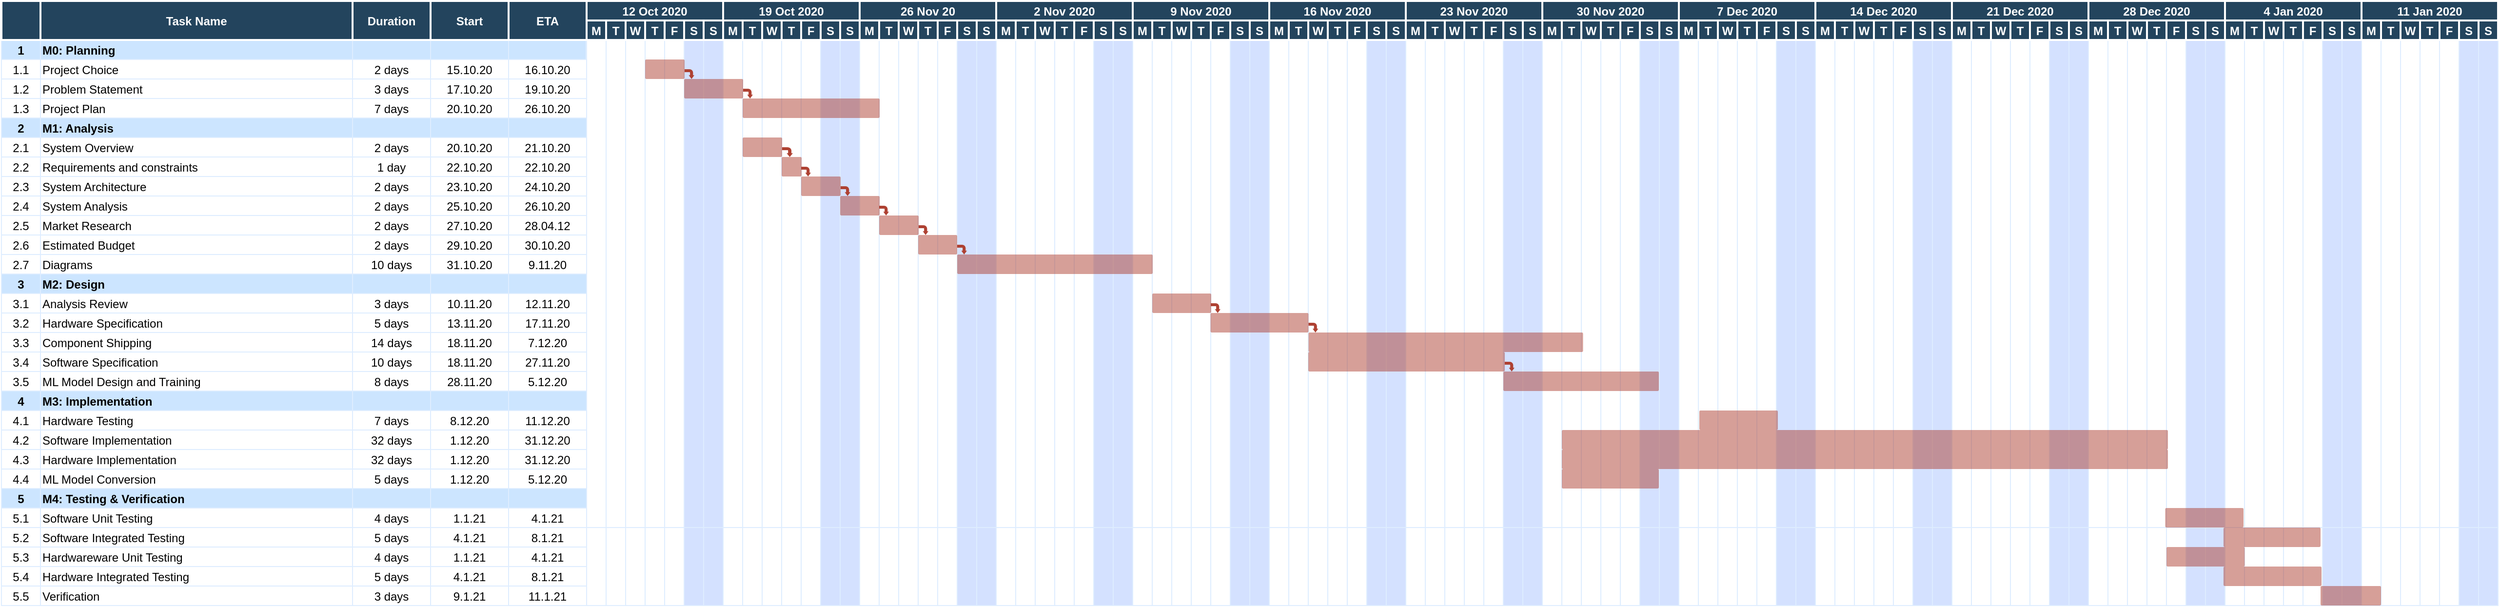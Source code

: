 <mxfile version="13.8.3" type="device"><diagram name="Page-1" id="8378b5f6-a2b2-b727-a746-972ab9d02e00"><mxGraphModel dx="1549" dy="865" grid="1" gridSize="10" guides="1" tooltips="1" connect="0" arrows="1" fold="1" page="1" pageScale="1.5" pageWidth="1169" pageHeight="827" background="#ffffff" math="0" shadow="0"><root><mxCell id="0"/><mxCell id="1" parent="0"/><mxCell id="WlEBoe5zOGv4kr2r_9vG-284" value="" style="strokeColor=#DEEDFF" parent="1" vertex="1"><mxGeometry x="686.5" y="460.0" width="20" height="520" as="geometry"/></mxCell><mxCell id="WlEBoe5zOGv4kr2r_9vG-285" value="" style="strokeColor=#DEEDFF" parent="1" vertex="1"><mxGeometry x="706.5" y="460.0" width="20" height="520" as="geometry"/></mxCell><mxCell id="WlEBoe5zOGv4kr2r_9vG-286" value="" style="strokeColor=#DEEDFF" parent="1" vertex="1"><mxGeometry x="726.5" y="460.0" width="20" height="520" as="geometry"/></mxCell><mxCell id="WlEBoe5zOGv4kr2r_9vG-287" value="" style="strokeColor=#DEEDFF" parent="1" vertex="1"><mxGeometry x="746.5" y="460.0" width="20" height="520" as="geometry"/></mxCell><mxCell id="WlEBoe5zOGv4kr2r_9vG-288" value="" style="strokeColor=#DEEDFF" parent="1" vertex="1"><mxGeometry x="766.5" y="460.0" width="20" height="520" as="geometry"/></mxCell><mxCell id="WlEBoe5zOGv4kr2r_9vG-289" value="" style="strokeColor=#DEEDFF;fillColor=#D4E1FF" parent="1" vertex="1"><mxGeometry x="786.5" y="460.0" width="20" height="520" as="geometry"/></mxCell><mxCell id="WlEBoe5zOGv4kr2r_9vG-290" value="" style="strokeColor=#DEEDFF;fillColor=#D4E1FF" parent="1" vertex="1"><mxGeometry x="806.5" y="460.0" width="20" height="520" as="geometry"/></mxCell><mxCell id="WlEBoe5zOGv4kr2r_9vG-291" value="" style="strokeColor=#DEEDFF" parent="1" vertex="1"><mxGeometry x="826.5" y="460.0" width="20" height="520" as="geometry"/></mxCell><mxCell id="WlEBoe5zOGv4kr2r_9vG-292" value="" style="strokeColor=#DEEDFF" parent="1" vertex="1"><mxGeometry x="846.5" y="460.0" width="20" height="520" as="geometry"/></mxCell><mxCell id="WlEBoe5zOGv4kr2r_9vG-293" value="" style="strokeColor=#DEEDFF" parent="1" vertex="1"><mxGeometry x="866.5" y="460.0" width="20" height="520" as="geometry"/></mxCell><mxCell id="WlEBoe5zOGv4kr2r_9vG-294" value="" style="strokeColor=#DEEDFF" parent="1" vertex="1"><mxGeometry x="886.5" y="460.0" width="20" height="520" as="geometry"/></mxCell><mxCell id="WlEBoe5zOGv4kr2r_9vG-295" value="" style="strokeColor=#DEEDFF" parent="1" vertex="1"><mxGeometry x="906.5" y="460.0" width="20" height="520" as="geometry"/></mxCell><mxCell id="WlEBoe5zOGv4kr2r_9vG-296" value="" style="strokeColor=#DEEDFF;fillColor=#D4E1FF" parent="1" vertex="1"><mxGeometry x="926.5" y="460.0" width="20" height="520" as="geometry"/></mxCell><mxCell id="WlEBoe5zOGv4kr2r_9vG-297" value="" style="strokeColor=#DEEDFF;fillColor=#D4E1FF" parent="1" vertex="1"><mxGeometry x="946.5" y="460.0" width="20" height="520" as="geometry"/></mxCell><mxCell id="WlEBoe5zOGv4kr2r_9vG-298" value="" style="strokeColor=#DEEDFF" parent="1" vertex="1"><mxGeometry x="966.5" y="460.0" width="20" height="520" as="geometry"/></mxCell><mxCell id="WlEBoe5zOGv4kr2r_9vG-299" value="" style="strokeColor=#DEEDFF" parent="1" vertex="1"><mxGeometry x="986.5" y="460.0" width="20" height="520" as="geometry"/></mxCell><mxCell id="WlEBoe5zOGv4kr2r_9vG-300" value="" style="strokeColor=#DEEDFF" parent="1" vertex="1"><mxGeometry x="1006.5" y="460.0" width="20" height="520" as="geometry"/></mxCell><mxCell id="WlEBoe5zOGv4kr2r_9vG-301" value="" style="strokeColor=#DEEDFF" parent="1" vertex="1"><mxGeometry x="1026.5" y="460.0" width="20" height="520" as="geometry"/></mxCell><mxCell id="WlEBoe5zOGv4kr2r_9vG-302" value="" style="strokeColor=#DEEDFF" parent="1" vertex="1"><mxGeometry x="1046.5" y="460.0" width="20" height="520" as="geometry"/></mxCell><mxCell id="WlEBoe5zOGv4kr2r_9vG-303" value="" style="strokeColor=#DEEDFF;fillColor=#D4E1FF" parent="1" vertex="1"><mxGeometry x="1066.5" y="460.0" width="20" height="520" as="geometry"/></mxCell><mxCell id="WlEBoe5zOGv4kr2r_9vG-304" value="" style="strokeColor=#DEEDFF;fillColor=#D4E1FF" parent="1" vertex="1"><mxGeometry x="1086.5" y="460.0" width="20" height="520" as="geometry"/></mxCell><mxCell id="WlEBoe5zOGv4kr2r_9vG-305" value="" style="strokeColor=#DEEDFF" parent="1" vertex="1"><mxGeometry x="1106.5" y="460.0" width="20" height="520" as="geometry"/></mxCell><mxCell id="WlEBoe5zOGv4kr2r_9vG-306" value="" style="strokeColor=#DEEDFF" parent="1" vertex="1"><mxGeometry x="1126.5" y="460.0" width="20" height="520" as="geometry"/></mxCell><mxCell id="WlEBoe5zOGv4kr2r_9vG-307" value="" style="strokeColor=#DEEDFF" parent="1" vertex="1"><mxGeometry x="1146.5" y="460.0" width="20" height="520" as="geometry"/></mxCell><mxCell id="WlEBoe5zOGv4kr2r_9vG-308" value="" style="strokeColor=#DEEDFF" parent="1" vertex="1"><mxGeometry x="1166.5" y="460.0" width="20" height="520" as="geometry"/></mxCell><mxCell id="WlEBoe5zOGv4kr2r_9vG-309" value="" style="strokeColor=#DEEDFF" parent="1" vertex="1"><mxGeometry x="1186.5" y="460.0" width="20" height="520" as="geometry"/></mxCell><mxCell id="WlEBoe5zOGv4kr2r_9vG-310" value="" style="strokeColor=#DEEDFF;fillColor=#D4E1FF" parent="1" vertex="1"><mxGeometry x="1206.5" y="460.0" width="20" height="520" as="geometry"/></mxCell><mxCell id="WlEBoe5zOGv4kr2r_9vG-311" value="" style="strokeColor=#DEEDFF;fillColor=#D4E1FF" parent="1" vertex="1"><mxGeometry x="1226.5" y="460.0" width="20" height="520" as="geometry"/></mxCell><mxCell id="WlEBoe5zOGv4kr2r_9vG-312" value="" style="strokeColor=#DEEDFF" parent="1" vertex="1"><mxGeometry x="1246.5" y="460.0" width="20" height="520" as="geometry"/></mxCell><mxCell id="WlEBoe5zOGv4kr2r_9vG-313" value="" style="strokeColor=#DEEDFF" parent="1" vertex="1"><mxGeometry x="1266.5" y="460.0" width="20" height="520" as="geometry"/></mxCell><mxCell id="WlEBoe5zOGv4kr2r_9vG-314" value="" style="strokeColor=#DEEDFF" parent="1" vertex="1"><mxGeometry x="1286.5" y="460.0" width="20" height="520" as="geometry"/></mxCell><mxCell id="WlEBoe5zOGv4kr2r_9vG-315" value="" style="strokeColor=#DEEDFF" parent="1" vertex="1"><mxGeometry x="1306.5" y="460.0" width="20" height="520" as="geometry"/></mxCell><mxCell id="WlEBoe5zOGv4kr2r_9vG-316" value="" style="strokeColor=#DEEDFF" parent="1" vertex="1"><mxGeometry x="1326.5" y="460.0" width="20" height="520" as="geometry"/></mxCell><mxCell id="WlEBoe5zOGv4kr2r_9vG-317" value="" style="strokeColor=#DEEDFF;fillColor=#D4E1FF" parent="1" vertex="1"><mxGeometry x="1346.5" y="460.0" width="20" height="520" as="geometry"/></mxCell><mxCell id="WlEBoe5zOGv4kr2r_9vG-318" value="" style="strokeColor=#DEEDFF;fillColor=#D4E1FF" parent="1" vertex="1"><mxGeometry x="1366.5" y="460.0" width="20" height="520" as="geometry"/></mxCell><mxCell id="WlEBoe5zOGv4kr2r_9vG-319" value="" style="strokeColor=#DEEDFF" parent="1" vertex="1"><mxGeometry x="1386.5" y="460.0" width="20" height="520" as="geometry"/></mxCell><mxCell id="WlEBoe5zOGv4kr2r_9vG-320" value="" style="strokeColor=#DEEDFF" parent="1" vertex="1"><mxGeometry x="1406.5" y="460.0" width="20" height="520" as="geometry"/></mxCell><mxCell id="WlEBoe5zOGv4kr2r_9vG-321" value="" style="strokeColor=#DEEDFF" parent="1" vertex="1"><mxGeometry x="1426.5" y="460.0" width="20" height="520" as="geometry"/></mxCell><mxCell id="WlEBoe5zOGv4kr2r_9vG-322" value="" style="strokeColor=#DEEDFF" parent="1" vertex="1"><mxGeometry x="1446.5" y="460.0" width="20" height="520" as="geometry"/></mxCell><mxCell id="WlEBoe5zOGv4kr2r_9vG-323" value="" style="strokeColor=#DEEDFF" parent="1" vertex="1"><mxGeometry x="1466.5" y="460.0" width="20" height="520" as="geometry"/></mxCell><mxCell id="WlEBoe5zOGv4kr2r_9vG-324" value="" style="strokeColor=#DEEDFF;fillColor=#D4E1FF" parent="1" vertex="1"><mxGeometry x="1486.5" y="460.0" width="20" height="520" as="geometry"/></mxCell><mxCell id="WlEBoe5zOGv4kr2r_9vG-325" value="" style="strokeColor=#DEEDFF;fillColor=#D4E1FF" parent="1" vertex="1"><mxGeometry x="1506.5" y="460.0" width="20" height="520" as="geometry"/></mxCell><mxCell id="WlEBoe5zOGv4kr2r_9vG-326" value="" style="strokeColor=#DEEDFF" parent="1" vertex="1"><mxGeometry x="1526.5" y="460.0" width="20" height="520" as="geometry"/></mxCell><mxCell id="WlEBoe5zOGv4kr2r_9vG-327" value="" style="strokeColor=#DEEDFF" parent="1" vertex="1"><mxGeometry x="1546.5" y="460.0" width="20" height="520" as="geometry"/></mxCell><mxCell id="WlEBoe5zOGv4kr2r_9vG-328" value="" style="strokeColor=#DEEDFF" parent="1" vertex="1"><mxGeometry x="1566.5" y="460.0" width="20" height="520" as="geometry"/></mxCell><mxCell id="WlEBoe5zOGv4kr2r_9vG-329" value="" style="strokeColor=#DEEDFF" parent="1" vertex="1"><mxGeometry x="1586.5" y="460.0" width="20" height="520" as="geometry"/></mxCell><mxCell id="WlEBoe5zOGv4kr2r_9vG-330" value="" style="strokeColor=#DEEDFF" parent="1" vertex="1"><mxGeometry x="1606.5" y="460.0" width="20" height="520" as="geometry"/></mxCell><mxCell id="WlEBoe5zOGv4kr2r_9vG-331" value="" style="strokeColor=#DEEDFF;fillColor=#D4E1FF" parent="1" vertex="1"><mxGeometry x="1626.5" y="460.0" width="20" height="520" as="geometry"/></mxCell><mxCell id="WlEBoe5zOGv4kr2r_9vG-332" value="" style="strokeColor=#DEEDFF;fillColor=#D4E1FF" parent="1" vertex="1"><mxGeometry x="1646.5" y="460.0" width="20" height="520" as="geometry"/></mxCell><mxCell id="WlEBoe5zOGv4kr2r_9vG-411" value="" style="strokeColor=#DEEDFF" parent="1" vertex="1"><mxGeometry x="1666.5" y="460.0" width="20" height="520" as="geometry"/></mxCell><mxCell id="WlEBoe5zOGv4kr2r_9vG-412" value="" style="strokeColor=#DEEDFF" parent="1" vertex="1"><mxGeometry x="1686.5" y="460.0" width="20" height="520" as="geometry"/></mxCell><mxCell id="WlEBoe5zOGv4kr2r_9vG-413" value="" style="strokeColor=#DEEDFF" parent="1" vertex="1"><mxGeometry x="1706.5" y="460.0" width="20" height="520" as="geometry"/></mxCell><mxCell id="WlEBoe5zOGv4kr2r_9vG-414" value="" style="strokeColor=#DEEDFF" parent="1" vertex="1"><mxGeometry x="1726.5" y="460.0" width="20" height="520" as="geometry"/></mxCell><mxCell id="WlEBoe5zOGv4kr2r_9vG-415" value="" style="strokeColor=#DEEDFF" parent="1" vertex="1"><mxGeometry x="1746.5" y="460.0" width="20" height="520" as="geometry"/></mxCell><mxCell id="WlEBoe5zOGv4kr2r_9vG-416" value="" style="strokeColor=#DEEDFF;fillColor=#D4E1FF" parent="1" vertex="1"><mxGeometry x="1766.5" y="460.0" width="20" height="520" as="geometry"/></mxCell><mxCell id="WlEBoe5zOGv4kr2r_9vG-417" value="" style="strokeColor=#DEEDFF;fillColor=#D4E1FF" parent="1" vertex="1"><mxGeometry x="1786.5" y="460.0" width="20" height="520" as="geometry"/></mxCell><mxCell id="WlEBoe5zOGv4kr2r_9vG-426" value="" style="strokeColor=#DEEDFF" parent="1" vertex="1"><mxGeometry x="1806.5" y="460.0" width="20" height="520" as="geometry"/></mxCell><mxCell id="WlEBoe5zOGv4kr2r_9vG-427" value="" style="strokeColor=#DEEDFF" parent="1" vertex="1"><mxGeometry x="1826.5" y="460.0" width="20" height="520" as="geometry"/></mxCell><mxCell id="WlEBoe5zOGv4kr2r_9vG-428" value="" style="strokeColor=#DEEDFF" parent="1" vertex="1"><mxGeometry x="1846.5" y="460.0" width="20" height="520" as="geometry"/></mxCell><mxCell id="WlEBoe5zOGv4kr2r_9vG-429" value="" style="strokeColor=#DEEDFF" parent="1" vertex="1"><mxGeometry x="1866.5" y="460.0" width="20" height="520" as="geometry"/></mxCell><mxCell id="WlEBoe5zOGv4kr2r_9vG-430" value="" style="strokeColor=#DEEDFF" parent="1" vertex="1"><mxGeometry x="1886.5" y="460.0" width="20" height="520" as="geometry"/></mxCell><mxCell id="WlEBoe5zOGv4kr2r_9vG-431" value="" style="strokeColor=#DEEDFF;fillColor=#D4E1FF" parent="1" vertex="1"><mxGeometry x="1906.5" y="460.0" width="20" height="520" as="geometry"/></mxCell><mxCell id="WlEBoe5zOGv4kr2r_9vG-432" value="" style="strokeColor=#DEEDFF;fillColor=#D4E1FF" parent="1" vertex="1"><mxGeometry x="1926.5" y="460.0" width="20" height="520" as="geometry"/></mxCell><mxCell id="WlEBoe5zOGv4kr2r_9vG-441" value="" style="strokeColor=#DEEDFF" parent="1" vertex="1"><mxGeometry x="1946.5" y="460.0" width="20" height="520" as="geometry"/></mxCell><mxCell id="WlEBoe5zOGv4kr2r_9vG-442" value="" style="strokeColor=#DEEDFF" parent="1" vertex="1"><mxGeometry x="1966.5" y="460.0" width="20" height="520" as="geometry"/></mxCell><mxCell id="WlEBoe5zOGv4kr2r_9vG-443" value="" style="strokeColor=#DEEDFF" parent="1" vertex="1"><mxGeometry x="1986.5" y="460.0" width="20" height="520" as="geometry"/></mxCell><mxCell id="WlEBoe5zOGv4kr2r_9vG-444" value="" style="strokeColor=#DEEDFF" parent="1" vertex="1"><mxGeometry x="2006.5" y="460.0" width="20" height="520" as="geometry"/></mxCell><mxCell id="WlEBoe5zOGv4kr2r_9vG-445" value="" style="strokeColor=#DEEDFF" parent="1" vertex="1"><mxGeometry x="2026.5" y="460.0" width="20" height="520" as="geometry"/></mxCell><mxCell id="WlEBoe5zOGv4kr2r_9vG-446" value="" style="strokeColor=#DEEDFF;fillColor=#D4E1FF" parent="1" vertex="1"><mxGeometry x="2046.5" y="460.0" width="20" height="520" as="geometry"/></mxCell><mxCell id="WlEBoe5zOGv4kr2r_9vG-447" value="" style="strokeColor=#DEEDFF;fillColor=#D4E1FF" parent="1" vertex="1"><mxGeometry x="2066.5" y="460.0" width="20" height="520" as="geometry"/></mxCell><mxCell id="WlEBoe5zOGv4kr2r_9vG-456" value="" style="strokeColor=#DEEDFF" parent="1" vertex="1"><mxGeometry x="2086.5" y="460.0" width="20" height="520" as="geometry"/></mxCell><mxCell id="WlEBoe5zOGv4kr2r_9vG-457" value="" style="strokeColor=#DEEDFF" parent="1" vertex="1"><mxGeometry x="2106.5" y="460.0" width="20" height="520" as="geometry"/></mxCell><mxCell id="WlEBoe5zOGv4kr2r_9vG-458" value="" style="strokeColor=#DEEDFF" parent="1" vertex="1"><mxGeometry x="2126.5" y="460.0" width="20" height="520" as="geometry"/></mxCell><mxCell id="WlEBoe5zOGv4kr2r_9vG-459" value="" style="strokeColor=#DEEDFF" parent="1" vertex="1"><mxGeometry x="2146.5" y="460.0" width="20" height="520" as="geometry"/></mxCell><mxCell id="WlEBoe5zOGv4kr2r_9vG-460" value="" style="strokeColor=#DEEDFF" parent="1" vertex="1"><mxGeometry x="2166.5" y="460.0" width="20" height="520" as="geometry"/></mxCell><mxCell id="WlEBoe5zOGv4kr2r_9vG-461" value="" style="strokeColor=#DEEDFF;fillColor=#D4E1FF" parent="1" vertex="1"><mxGeometry x="2186.5" y="460.0" width="20" height="520" as="geometry"/></mxCell><mxCell id="WlEBoe5zOGv4kr2r_9vG-462" value="" style="strokeColor=#DEEDFF;fillColor=#D4E1FF" parent="1" vertex="1"><mxGeometry x="2206.5" y="460.0" width="20" height="520" as="geometry"/></mxCell><mxCell id="WlEBoe5zOGv4kr2r_9vG-471" value="" style="strokeColor=#DEEDFF" parent="1" vertex="1"><mxGeometry x="2226.5" y="460.0" width="20" height="520" as="geometry"/></mxCell><mxCell id="WlEBoe5zOGv4kr2r_9vG-472" value="" style="strokeColor=#DEEDFF" parent="1" vertex="1"><mxGeometry x="2246.5" y="460.0" width="20" height="520" as="geometry"/></mxCell><mxCell id="WlEBoe5zOGv4kr2r_9vG-473" value="" style="strokeColor=#DEEDFF" parent="1" vertex="1"><mxGeometry x="2266.5" y="460.0" width="20" height="520" as="geometry"/></mxCell><mxCell id="WlEBoe5zOGv4kr2r_9vG-474" value="" style="strokeColor=#DEEDFF" parent="1" vertex="1"><mxGeometry x="2286.5" y="460.0" width="20" height="520" as="geometry"/></mxCell><mxCell id="WlEBoe5zOGv4kr2r_9vG-475" value="" style="strokeColor=#DEEDFF" parent="1" vertex="1"><mxGeometry x="2306.5" y="460.0" width="20" height="520" as="geometry"/></mxCell><mxCell id="WlEBoe5zOGv4kr2r_9vG-476" value="" style="strokeColor=#DEEDFF;fillColor=#D4E1FF" parent="1" vertex="1"><mxGeometry x="2326.5" y="460.0" width="20" height="520" as="geometry"/></mxCell><mxCell id="WlEBoe5zOGv4kr2r_9vG-477" value="" style="strokeColor=#DEEDFF;fillColor=#D4E1FF" parent="1" vertex="1"><mxGeometry x="2346.5" y="460.0" width="20" height="520" as="geometry"/></mxCell><mxCell id="WlEBoe5zOGv4kr2r_9vG-486" value="" style="strokeColor=#DEEDFF" parent="1" vertex="1"><mxGeometry x="2366.5" y="460.0" width="20" height="520" as="geometry"/></mxCell><mxCell id="WlEBoe5zOGv4kr2r_9vG-487" value="" style="strokeColor=#DEEDFF" parent="1" vertex="1"><mxGeometry x="2386.5" y="460.0" width="20" height="520" as="geometry"/></mxCell><mxCell id="WlEBoe5zOGv4kr2r_9vG-488" value="" style="strokeColor=#DEEDFF" parent="1" vertex="1"><mxGeometry x="2406.5" y="460.0" width="20" height="520" as="geometry"/></mxCell><mxCell id="WlEBoe5zOGv4kr2r_9vG-489" value="" style="strokeColor=#DEEDFF" parent="1" vertex="1"><mxGeometry x="2426.5" y="460.0" width="20" height="520" as="geometry"/></mxCell><mxCell id="WlEBoe5zOGv4kr2r_9vG-490" value="" style="strokeColor=#DEEDFF" parent="1" vertex="1"><mxGeometry x="2446.5" y="460.0" width="20" height="520" as="geometry"/></mxCell><mxCell id="WlEBoe5zOGv4kr2r_9vG-491" value="" style="strokeColor=#DEEDFF;fillColor=#D4E1FF" parent="1" vertex="1"><mxGeometry x="2466.5" y="460.0" width="20" height="520" as="geometry"/></mxCell><mxCell id="WlEBoe5zOGv4kr2r_9vG-492" value="" style="strokeColor=#DEEDFF;fillColor=#D4E1FF" parent="1" vertex="1"><mxGeometry x="2486.5" y="460.0" width="20" height="520" as="geometry"/></mxCell><mxCell id="WlEBoe5zOGv4kr2r_9vG-501" value="" style="strokeColor=#DEEDFF" parent="1" vertex="1"><mxGeometry x="2506.5" y="460.0" width="20" height="520" as="geometry"/></mxCell><mxCell id="WlEBoe5zOGv4kr2r_9vG-502" value="" style="strokeColor=#DEEDFF" parent="1" vertex="1"><mxGeometry x="2526.5" y="460.0" width="20" height="520" as="geometry"/></mxCell><mxCell id="WlEBoe5zOGv4kr2r_9vG-503" value="" style="strokeColor=#DEEDFF" parent="1" vertex="1"><mxGeometry x="2546.5" y="460.0" width="20" height="520" as="geometry"/></mxCell><mxCell id="WlEBoe5zOGv4kr2r_9vG-504" value="" style="strokeColor=#DEEDFF" parent="1" vertex="1"><mxGeometry x="2566.5" y="460.0" width="20" height="520" as="geometry"/></mxCell><mxCell id="WlEBoe5zOGv4kr2r_9vG-505" value="" style="strokeColor=#DEEDFF" parent="1" vertex="1"><mxGeometry x="2586.5" y="460.0" width="20" height="520" as="geometry"/></mxCell><mxCell id="WlEBoe5zOGv4kr2r_9vG-506" value="" style="strokeColor=#DEEDFF;fillColor=#D4E1FF" parent="1" vertex="1"><mxGeometry x="2606.5" y="460.0" width="20" height="520" as="geometry"/></mxCell><mxCell id="WlEBoe5zOGv4kr2r_9vG-507" value="" style="strokeColor=#DEEDFF;fillColor=#D4E1FF" parent="1" vertex="1"><mxGeometry x="2626.5" y="460.0" width="20" height="520" as="geometry"/></mxCell><mxCell id="68" value="" style="strokeColor=#DEEDFF" parent="1" vertex="1"><mxGeometry x="686.5" y="380.0" width="20" height="520" as="geometry"/></mxCell><mxCell id="69" value="1" style="strokeColor=#DEEDFF;fillColor=#CCE5FF;fontStyle=1" parent="1" vertex="1"><mxGeometry x="86.5" y="400.0" width="40" height="20" as="geometry"/></mxCell><mxCell id="70" value="M0: Planning" style="align=left;strokeColor=#DEEDFF;fillColor=#CCE5FF;fontStyle=1" parent="1" vertex="1"><mxGeometry x="126.5" y="400.0" width="320.0" height="20" as="geometry"/></mxCell><mxCell id="71" value="" style="strokeColor=#DEEDFF;fillColor=#CCE5FF;fontStyle=1" parent="1" vertex="1"><mxGeometry x="446.5" y="400.0" width="80.0" height="20" as="geometry"/></mxCell><mxCell id="72" value="" style="strokeColor=#DEEDFF;fillColor=#CCE5FF;fontStyle=1" parent="1" vertex="1"><mxGeometry x="526.5" y="400.0" width="80.0" height="20" as="geometry"/></mxCell><mxCell id="73" value="" style="strokeColor=#DEEDFF;fillColor=#CCE5FF;fontStyle=1" parent="1" vertex="1"><mxGeometry x="606.5" y="400" width="79.5" height="20" as="geometry"/></mxCell><mxCell id="74" value="1.1" style="strokeColor=#DEEDFF" parent="1" vertex="1"><mxGeometry x="86.5" y="420.0" width="40" height="20" as="geometry"/></mxCell><mxCell id="75" value="Project Choice" style="align=left;strokeColor=#DEEDFF" parent="1" vertex="1"><mxGeometry x="126.5" y="420.0" width="320.0" height="20.0" as="geometry"/></mxCell><mxCell id="76" value="2 days" style="strokeColor=#DEEDFF" parent="1" vertex="1"><mxGeometry x="446.5" y="420.0" width="80.0" height="20" as="geometry"/></mxCell><mxCell id="77" value="17.10.20" style="strokeColor=#DEEDFF" parent="1" vertex="1"><mxGeometry x="526.5" y="440.0" width="80.0" height="20" as="geometry"/></mxCell><mxCell id="78" value="19.10.20" style="strokeColor=#DEEDFF" parent="1" vertex="1"><mxGeometry x="606.5" y="440" width="80.0" height="20" as="geometry"/></mxCell><mxCell id="79" value="1.2" style="strokeColor=#DEEDFF" parent="1" vertex="1"><mxGeometry x="86.5" y="440.0" width="40" height="20" as="geometry"/></mxCell><mxCell id="80" value="Problem Statement" style="align=left;strokeColor=#DEEDFF" parent="1" vertex="1"><mxGeometry x="126.5" y="440.0" width="320" height="20" as="geometry"/></mxCell><mxCell id="81" value="3 days" style="strokeColor=#DEEDFF" parent="1" vertex="1"><mxGeometry x="446.5" y="440.0" width="80.0" height="20" as="geometry"/></mxCell><mxCell id="82" value="15.10.20" style="strokeColor=#DEEDFF" parent="1" vertex="1"><mxGeometry x="526.5" y="420.0" width="80.0" height="20" as="geometry"/></mxCell><mxCell id="83" value="16.10.20" style="strokeColor=#DEEDFF" parent="1" vertex="1"><mxGeometry x="606.5" y="420.0" width="80.0" height="20" as="geometry"/></mxCell><mxCell id="84" value="1.3" style="strokeColor=#DEEDFF" parent="1" vertex="1"><mxGeometry x="86.5" y="460.0" width="40" height="20" as="geometry"/></mxCell><mxCell id="85" value="Project Plan" style="align=left;strokeColor=#DEEDFF" parent="1" vertex="1"><mxGeometry x="126.5" y="460.0" width="320.0" height="20" as="geometry"/></mxCell><mxCell id="86" value="7 days" style="strokeColor=#DEEDFF" parent="1" vertex="1"><mxGeometry x="446.5" y="460.0" width="80.0" height="20" as="geometry"/></mxCell><mxCell id="87" value="20.10.20" style="strokeColor=#DEEDFF" parent="1" vertex="1"><mxGeometry x="526.5" y="460.0" width="80.0" height="20" as="geometry"/></mxCell><mxCell id="88" value="26.10.20" style="strokeColor=#DEEDFF" parent="1" vertex="1"><mxGeometry x="606.5" y="460.0" width="80.0" height="20" as="geometry"/></mxCell><mxCell id="89" value="2.1" style="strokeColor=#DEEDFF" parent="1" vertex="1"><mxGeometry x="86.5" y="500.0" width="40" height="20" as="geometry"/></mxCell><mxCell id="90" value="System Overview" style="align=left;strokeColor=#DEEDFF" parent="1" vertex="1"><mxGeometry x="126.5" y="500.0" width="320.0" height="20" as="geometry"/></mxCell><mxCell id="91" value="2 days" style="strokeColor=#DEEDFF" parent="1" vertex="1"><mxGeometry x="446.5" y="500.0" width="80.0" height="20" as="geometry"/></mxCell><mxCell id="92" value="20.10.20" style="strokeColor=#DEEDFF" parent="1" vertex="1"><mxGeometry x="526.5" y="500.0" width="80.0" height="20" as="geometry"/></mxCell><mxCell id="93" value="21.10.20" style="strokeColor=#DEEDFF" parent="1" vertex="1"><mxGeometry x="606.5" y="500.0" width="80.0" height="20" as="geometry"/></mxCell><mxCell id="94" value="2.2" style="strokeColor=#DEEDFF" parent="1" vertex="1"><mxGeometry x="86.5" y="520.0" width="40" height="20" as="geometry"/></mxCell><mxCell id="95" value="Requirements and constraints" style="align=left;strokeColor=#DEEDFF" parent="1" vertex="1"><mxGeometry x="126.5" y="520.0" width="320.0" height="20" as="geometry"/></mxCell><mxCell id="96" value="1 day" style="strokeColor=#DEEDFF" parent="1" vertex="1"><mxGeometry x="446.5" y="520.0" width="80.0" height="20" as="geometry"/></mxCell><mxCell id="97" value="22.10.20" style="strokeColor=#DEEDFF" parent="1" vertex="1"><mxGeometry x="526.5" y="520.0" width="80.0" height="20" as="geometry"/></mxCell><mxCell id="98" value="22.10.20" style="strokeColor=#DEEDFF" parent="1" vertex="1"><mxGeometry x="606.5" y="520.0" width="80.0" height="20" as="geometry"/></mxCell><mxCell id="99" value="2.3" style="strokeColor=#DEEDFF" parent="1" vertex="1"><mxGeometry x="86.5" y="540.0" width="40" height="20" as="geometry"/></mxCell><mxCell id="100" value="System Architecture" style="align=left;strokeColor=#DEEDFF" parent="1" vertex="1"><mxGeometry x="126.5" y="540.0" width="320.0" height="20" as="geometry"/></mxCell><mxCell id="101" value="2 days" style="strokeColor=#DEEDFF" parent="1" vertex="1"><mxGeometry x="446.5" y="540.0" width="80.0" height="20" as="geometry"/></mxCell><mxCell id="102" value="23.10.20" style="strokeColor=#DEEDFF" parent="1" vertex="1"><mxGeometry x="526.5" y="540.0" width="80.0" height="20" as="geometry"/></mxCell><mxCell id="103" value="24.10.20" style="strokeColor=#DEEDFF" parent="1" vertex="1"><mxGeometry x="606.5" y="540.0" width="80.0" height="20" as="geometry"/></mxCell><mxCell id="104" value="2" style="strokeColor=#DEEDFF;fillColor=#CCE5FF;fontStyle=1" parent="1" vertex="1"><mxGeometry x="86.5" y="480.0" width="40" height="20" as="geometry"/></mxCell><mxCell id="105" value="M1: Analysis" style="align=left;strokeColor=#DEEDFF;fillColor=#CCE5FF;fontStyle=1" parent="1" vertex="1"><mxGeometry x="126.5" y="480.0" width="320.0" height="20.0" as="geometry"/></mxCell><mxCell id="106" value="" style="strokeColor=#DEEDFF;fillColor=#CCE5FF;fontStyle=1" parent="1" vertex="1"><mxGeometry x="446.5" y="480.0" width="80.0" height="20" as="geometry"/></mxCell><mxCell id="107" value="" style="strokeColor=#DEEDFF;fillColor=#CCE5FF;fontStyle=1" parent="1" vertex="1"><mxGeometry x="526.5" y="480.0" width="80.0" height="20" as="geometry"/></mxCell><mxCell id="108" value="" style="strokeColor=#DEEDFF;fillColor=#CCE5FF;fontStyle=1" parent="1" vertex="1"><mxGeometry x="606.5" y="480.0" width="80.0" height="20" as="geometry"/></mxCell><mxCell id="109" value="2.4" style="strokeColor=#DEEDFF" parent="1" vertex="1"><mxGeometry x="86.5" y="560.0" width="40" height="20" as="geometry"/></mxCell><mxCell id="110" value="System Analysis" style="align=left;strokeColor=#DEEDFF" parent="1" vertex="1"><mxGeometry x="126.5" y="560.0" width="320.0" height="20" as="geometry"/></mxCell><mxCell id="111" value="2 days" style="strokeColor=#DEEDFF" parent="1" vertex="1"><mxGeometry x="446.5" y="560.0" width="80.0" height="20" as="geometry"/></mxCell><mxCell id="112" value="25.10.20" style="strokeColor=#DEEDFF" parent="1" vertex="1"><mxGeometry x="526.5" y="560.0" width="80.0" height="20" as="geometry"/></mxCell><mxCell id="113" value="26.10.20" style="strokeColor=#DEEDFF" parent="1" vertex="1"><mxGeometry x="606.5" y="560.0" width="80.0" height="20" as="geometry"/></mxCell><mxCell id="114" value="2.5" style="strokeColor=#DEEDFF" parent="1" vertex="1"><mxGeometry x="86.5" y="580.0" width="40" height="20" as="geometry"/></mxCell><mxCell id="115" value="Market Research" style="align=left;strokeColor=#DEEDFF" parent="1" vertex="1"><mxGeometry x="126.5" y="580.0" width="320.0" height="20" as="geometry"/></mxCell><mxCell id="116" value="2 days" style="strokeColor=#DEEDFF" parent="1" vertex="1"><mxGeometry x="446.5" y="580.0" width="80.0" height="20" as="geometry"/></mxCell><mxCell id="117" value="27.10.20" style="strokeColor=#DEEDFF" parent="1" vertex="1"><mxGeometry x="526.5" y="580.0" width="80.0" height="20" as="geometry"/></mxCell><mxCell id="118" value="28.04.12" style="strokeColor=#DEEDFF" parent="1" vertex="1"><mxGeometry x="606.5" y="580.0" width="80.0" height="20" as="geometry"/></mxCell><mxCell id="119" value="2.6" style="strokeColor=#DEEDFF" parent="1" vertex="1"><mxGeometry x="86.5" y="600.0" width="40" height="20" as="geometry"/></mxCell><mxCell id="120" value="Estimated Budget" style="align=left;strokeColor=#DEEDFF" parent="1" vertex="1"><mxGeometry x="126.5" y="600.0" width="320" height="20" as="geometry"/></mxCell><mxCell id="121" value="2 days" style="strokeColor=#DEEDFF" parent="1" vertex="1"><mxGeometry x="446.5" y="600.0" width="80.0" height="20" as="geometry"/></mxCell><mxCell id="122" value="29.10.20" style="strokeColor=#DEEDFF" parent="1" vertex="1"><mxGeometry x="526.5" y="600.0" width="80.0" height="20" as="geometry"/></mxCell><mxCell id="123" value="30.10.20" style="strokeColor=#DEEDFF" parent="1" vertex="1"><mxGeometry x="606.5" y="600.0" width="80.0" height="20" as="geometry"/></mxCell><mxCell id="124" value="2.7" style="strokeColor=#DEEDFF" parent="1" vertex="1"><mxGeometry x="86.5" y="620.0" width="40" height="20" as="geometry"/></mxCell><mxCell id="125" value="Diagrams" style="align=left;strokeColor=#DEEDFF" parent="1" vertex="1"><mxGeometry x="126.5" y="620.0" width="320" height="20" as="geometry"/></mxCell><mxCell id="126" value="10 days" style="strokeColor=#DEEDFF" parent="1" vertex="1"><mxGeometry x="446.5" y="620.0" width="80.0" height="20" as="geometry"/></mxCell><mxCell id="127" value="31.10.20" style="strokeColor=#DEEDFF" parent="1" vertex="1"><mxGeometry x="526.5" y="620.0" width="80.0" height="20" as="geometry"/></mxCell><mxCell id="128" value="9.11.20" style="strokeColor=#DEEDFF" parent="1" vertex="1"><mxGeometry x="606.5" y="620.0" width="80.0" height="20" as="geometry"/></mxCell><mxCell id="129" value="3.1" style="strokeColor=#DEEDFF" parent="1" vertex="1"><mxGeometry x="86.5" y="660.0" width="40" height="20" as="geometry"/></mxCell><mxCell id="130" value="Analysis Review" style="align=left;strokeColor=#DEEDFF" parent="1" vertex="1"><mxGeometry x="126.5" y="660.0" width="320.0" height="20" as="geometry"/></mxCell><mxCell id="131" value="3 days" style="strokeColor=#DEEDFF" parent="1" vertex="1"><mxGeometry x="446.5" y="660.0" width="80.0" height="20" as="geometry"/></mxCell><mxCell id="132" value="10.11.20" style="strokeColor=#DEEDFF" parent="1" vertex="1"><mxGeometry x="526.5" y="660.0" width="80.0" height="20" as="geometry"/></mxCell><mxCell id="133" value="12.11.20" style="strokeColor=#DEEDFF" parent="1" vertex="1"><mxGeometry x="606.5" y="660.0" width="80.0" height="20" as="geometry"/></mxCell><mxCell id="134" value="3.2" style="strokeColor=#DEEDFF;fillColor=#FFFFFF" parent="1" vertex="1"><mxGeometry x="86.5" y="680.0" width="40" height="20" as="geometry"/></mxCell><mxCell id="135" value="Hardware Specification" style="align=left;strokeColor=#DEEDFF;fillColor=#FFFFFF" parent="1" vertex="1"><mxGeometry x="126.5" y="680.0" width="320.0" height="20" as="geometry"/></mxCell><mxCell id="136" value="5 days" style="strokeColor=#DEEDFF;fillColor=#FFFFFF" parent="1" vertex="1"><mxGeometry x="446.5" y="680.0" width="80.0" height="20" as="geometry"/></mxCell><mxCell id="137" value="13.11.20" style="strokeColor=#DEEDFF;fillColor=#FFFFFF" parent="1" vertex="1"><mxGeometry x="526.5" y="680.0" width="80.0" height="20" as="geometry"/></mxCell><mxCell id="138" value="17.11.20" style="strokeColor=#DEEDFF;fillColor=#FFFFFF" parent="1" vertex="1"><mxGeometry x="606.5" y="680.0" width="80.0" height="20" as="geometry"/></mxCell><mxCell id="139" value="3" style="strokeColor=#DEEDFF;fillColor=#CCE5FF;fontStyle=1" parent="1" vertex="1"><mxGeometry x="86.5" y="640.0" width="40" height="20" as="geometry"/></mxCell><mxCell id="140" value="M2: Design" style="align=left;strokeColor=#DEEDFF;fillColor=#CCE5FF;fontStyle=1" parent="1" vertex="1"><mxGeometry x="126.5" y="640.0" width="320.0" height="20" as="geometry"/></mxCell><mxCell id="141" value="" style="strokeColor=#DEEDFF;fillColor=#CCE5FF" parent="1" vertex="1"><mxGeometry x="446.5" y="640.0" width="80.0" height="20" as="geometry"/></mxCell><mxCell id="142" value="" style="strokeColor=#DEEDFF;fillColor=#CCE5FF" parent="1" vertex="1"><mxGeometry x="526.5" y="640.0" width="80.0" height="20" as="geometry"/></mxCell><mxCell id="143" value="" style="strokeColor=#DEEDFF;fillColor=#CCE5FF" parent="1" vertex="1"><mxGeometry x="606.5" y="640.0" width="80.0" height="20" as="geometry"/></mxCell><mxCell id="144" value="3.4" style="strokeColor=#DEEDFF" parent="1" vertex="1"><mxGeometry x="86.5" y="720.0" width="40" height="20" as="geometry"/></mxCell><mxCell id="145" value="Software Specification" style="align=left;strokeColor=#DEEDFF" parent="1" vertex="1"><mxGeometry x="126.5" y="720.0" width="320.0" height="20" as="geometry"/></mxCell><mxCell id="146" value="10 days" style="strokeColor=#DEEDFF" parent="1" vertex="1"><mxGeometry x="446.5" y="720.0" width="80.0" height="20" as="geometry"/></mxCell><mxCell id="147" value="18.11.20" style="strokeColor=#DEEDFF" parent="1" vertex="1"><mxGeometry x="526.5" y="720.0" width="80.0" height="20" as="geometry"/></mxCell><mxCell id="148" value="27.11.20" style="strokeColor=#DEEDFF" parent="1" vertex="1"><mxGeometry x="606.5" y="720.0" width="80.0" height="20" as="geometry"/></mxCell><mxCell id="149" value="3.3" style="strokeColor=#DEEDFF" parent="1" vertex="1"><mxGeometry x="86.5" y="700.0" width="40" height="20" as="geometry"/></mxCell><mxCell id="150" value="Component Shipping" style="align=left;strokeColor=#DEEDFF" parent="1" vertex="1"><mxGeometry x="126.5" y="700.0" width="320.0" height="20" as="geometry"/></mxCell><mxCell id="151" value="14 days" style="strokeColor=#DEEDFF" parent="1" vertex="1"><mxGeometry x="446.5" y="700.0" width="80.0" height="20" as="geometry"/></mxCell><mxCell id="152" value="18.11.20" style="strokeColor=#DEEDFF" parent="1" vertex="1"><mxGeometry x="526.5" y="700.0" width="80.0" height="20" as="geometry"/></mxCell><mxCell id="153" value="7.12.20" style="strokeColor=#DEEDFF" parent="1" vertex="1"><mxGeometry x="606.5" y="700.0" width="80.0" height="20" as="geometry"/></mxCell><mxCell id="154" value="4.1" style="strokeColor=#DEEDFF" parent="1" vertex="1"><mxGeometry x="86.5" y="780.0" width="40" height="20" as="geometry"/></mxCell><mxCell id="155" value="Hardware Testing" style="align=left;strokeColor=#DEEDFF" parent="1" vertex="1"><mxGeometry x="126.5" y="780.0" width="320.0" height="20" as="geometry"/></mxCell><mxCell id="156" value="7 days" style="strokeColor=#DEEDFF" parent="1" vertex="1"><mxGeometry x="446.5" y="780.0" width="80.0" height="20" as="geometry"/></mxCell><mxCell id="157" value="8.12.20" style="strokeColor=#DEEDFF" parent="1" vertex="1"><mxGeometry x="526.5" y="780.0" width="80.0" height="20" as="geometry"/></mxCell><mxCell id="158" value="11.12.20" style="strokeColor=#DEEDFF" parent="1" vertex="1"><mxGeometry x="606.5" y="780.0" width="80.0" height="20" as="geometry"/></mxCell><mxCell id="159" value="4.2" style="strokeColor=#DEEDFF" parent="1" vertex="1"><mxGeometry x="86.5" y="800.0" width="40" height="20" as="geometry"/></mxCell><mxCell id="160" value="Software Implementation" style="align=left;strokeColor=#DEEDFF" parent="1" vertex="1"><mxGeometry x="126.5" y="800.0" width="320.0" height="20" as="geometry"/></mxCell><mxCell id="161" value="32 days" style="strokeColor=#DEEDFF" parent="1" vertex="1"><mxGeometry x="446.5" y="800.0" width="80.0" height="20" as="geometry"/></mxCell><mxCell id="162" value="1.12.20" style="strokeColor=#DEEDFF" parent="1" vertex="1"><mxGeometry x="526.5" y="800.0" width="80.0" height="20" as="geometry"/></mxCell><mxCell id="163" value="31.12.20" style="strokeColor=#DEEDFF" parent="1" vertex="1"><mxGeometry x="606.5" y="800.0" width="80.0" height="20" as="geometry"/></mxCell><mxCell id="164" value="21" style="strokeColor=#DEEDFF" parent="1" vertex="1"><mxGeometry x="86.5" y="820.0" width="40" height="20" as="geometry"/></mxCell><mxCell id="165" value="RTOS" style="align=left;strokeColor=#DEEDFF" parent="1" vertex="1"><mxGeometry x="126.5" y="820.0" width="320.0" height="20" as="geometry"/></mxCell><mxCell id="166" value="4 days" style="strokeColor=#DEEDFF" parent="1" vertex="1"><mxGeometry x="446.5" y="820.0" width="80.0" height="20" as="geometry"/></mxCell><mxCell id="169" value="4.3" style="strokeColor=#DEEDFF" parent="1" vertex="1"><mxGeometry x="86.5" y="820.0" width="40" height="20" as="geometry"/></mxCell><mxCell id="170" value="Hardware Implementation" style="align=left;strokeColor=#DEEDFF" parent="1" vertex="1"><mxGeometry x="126.5" y="820.0" width="320.0" height="20" as="geometry"/></mxCell><mxCell id="171" value="32 days" style="strokeColor=#DEEDFF" parent="1" vertex="1"><mxGeometry x="446.5" y="820.0" width="80.0" height="20" as="geometry"/></mxCell><mxCell id="174" value="4.4" style="strokeColor=#DEEDFF" parent="1" vertex="1"><mxGeometry x="86.5" y="840.0" width="40" height="20" as="geometry"/></mxCell><mxCell id="175" value="ML Model Conversion" style="align=left;strokeColor=#DEEDFF" parent="1" vertex="1"><mxGeometry x="126.5" y="840.0" width="320.0" height="20" as="geometry"/></mxCell><mxCell id="176" value="5 days" style="strokeColor=#DEEDFF" parent="1" vertex="1"><mxGeometry x="446.5" y="840.0" width="80.0" height="20" as="geometry"/></mxCell><mxCell id="177" value="1.12.20" style="strokeColor=#DEEDFF" parent="1" vertex="1"><mxGeometry x="526.5" y="840.0" width="80.0" height="20" as="geometry"/></mxCell><mxCell id="178" value="5.12.20" style="strokeColor=#DEEDFF" parent="1" vertex="1"><mxGeometry x="606.5" y="840.0" width="80.0" height="20" as="geometry"/></mxCell><mxCell id="179" value="5.1" style="strokeColor=#DEEDFF" parent="1" vertex="1"><mxGeometry x="86.5" y="880.0" width="40" height="20" as="geometry"/></mxCell><mxCell id="180" value="Software Unit Testing" style="align=left;strokeColor=#DEEDFF" parent="1" vertex="1"><mxGeometry x="126.5" y="880.0" width="320.0" height="20" as="geometry"/></mxCell><mxCell id="182" value="1.1.21" style="strokeColor=#DEEDFF" parent="1" vertex="1"><mxGeometry x="526.5" y="880.0" width="80.0" height="20" as="geometry"/></mxCell><mxCell id="183" value="4.1.21" style="strokeColor=#DEEDFF" parent="1" vertex="1"><mxGeometry x="606.5" y="880.0" width="80.0" height="20" as="geometry"/></mxCell><mxCell id="184" value="5.2" style="strokeColor=#DEEDFF" parent="1" vertex="1"><mxGeometry x="86.5" y="900.0" width="40" height="20" as="geometry"/></mxCell><mxCell id="185" value="Software Integrated Testing" style="align=left;strokeColor=#DEEDFF" parent="1" vertex="1"><mxGeometry x="126.5" y="900.0" width="320.0" height="20" as="geometry"/></mxCell><mxCell id="186" value="5 days" style="strokeColor=#DEEDFF" parent="1" vertex="1"><mxGeometry x="446.5" y="900.0" width="80.0" height="20" as="geometry"/></mxCell><mxCell id="187" value="4.1.21" style="strokeColor=#DEEDFF" parent="1" vertex="1"><mxGeometry x="526.5" y="900.0" width="80.0" height="20" as="geometry"/></mxCell><mxCell id="188" value="8.1.21" style="strokeColor=#DEEDFF" parent="1" vertex="1"><mxGeometry x="606.5" y="900.0" width="80.0" height="20" as="geometry"/></mxCell><mxCell id="194" value="" style="strokeColor=#DEEDFF" parent="1" vertex="1"><mxGeometry x="706.5" y="380.0" width="20" height="520" as="geometry"/></mxCell><mxCell id="195" value="" style="strokeColor=#DEEDFF" parent="1" vertex="1"><mxGeometry x="726.5" y="380.0" width="20" height="520" as="geometry"/></mxCell><mxCell id="196" value="" style="strokeColor=#DEEDFF" parent="1" vertex="1"><mxGeometry x="746.5" y="380.0" width="20" height="520" as="geometry"/></mxCell><mxCell id="197" value="" style="strokeColor=#DEEDFF" parent="1" vertex="1"><mxGeometry x="766.5" y="380.0" width="20" height="520" as="geometry"/></mxCell><mxCell id="198" value="" style="strokeColor=#DEEDFF;fillColor=#D4E1FF" parent="1" vertex="1"><mxGeometry x="786.5" y="380.0" width="20" height="520" as="geometry"/></mxCell><mxCell id="199" value="" style="strokeColor=#DEEDFF;fillColor=#D4E1FF" parent="1" vertex="1"><mxGeometry x="806.5" y="380.0" width="20" height="520" as="geometry"/></mxCell><mxCell id="200" value="" style="strokeColor=#DEEDFF" parent="1" vertex="1"><mxGeometry x="826.5" y="380.0" width="20" height="520" as="geometry"/></mxCell><mxCell id="201" value="" style="strokeColor=#DEEDFF" parent="1" vertex="1"><mxGeometry x="846.5" y="380.0" width="20" height="520" as="geometry"/></mxCell><mxCell id="202" value="" style="strokeColor=#DEEDFF" parent="1" vertex="1"><mxGeometry x="866.5" y="380.0" width="20" height="520" as="geometry"/></mxCell><mxCell id="203" value="" style="strokeColor=#DEEDFF" parent="1" vertex="1"><mxGeometry x="886.5" y="380.0" width="20" height="520" as="geometry"/></mxCell><mxCell id="204" value="" style="strokeColor=#DEEDFF" parent="1" vertex="1"><mxGeometry x="906.5" y="380.0" width="20" height="520" as="geometry"/></mxCell><mxCell id="205" value="" style="strokeColor=#DEEDFF;fillColor=#D4E1FF" parent="1" vertex="1"><mxGeometry x="926.5" y="380.0" width="20" height="520" as="geometry"/></mxCell><mxCell id="206" value="" style="strokeColor=#DEEDFF;fillColor=#D4E1FF" parent="1" vertex="1"><mxGeometry x="946.5" y="380.0" width="20" height="520" as="geometry"/></mxCell><mxCell id="207" value="" style="strokeColor=#DEEDFF" parent="1" vertex="1"><mxGeometry x="966.5" y="380.0" width="20" height="520" as="geometry"/></mxCell><mxCell id="208" value="" style="strokeColor=#DEEDFF" parent="1" vertex="1"><mxGeometry x="986.5" y="380.0" width="20" height="520" as="geometry"/></mxCell><mxCell id="209" value="" style="strokeColor=#DEEDFF" parent="1" vertex="1"><mxGeometry x="1006.5" y="380.0" width="20" height="520" as="geometry"/></mxCell><mxCell id="210" value="" style="strokeColor=#DEEDFF" parent="1" vertex="1"><mxGeometry x="1026.5" y="380.0" width="20" height="520" as="geometry"/></mxCell><mxCell id="211" value="" style="strokeColor=#DEEDFF" parent="1" vertex="1"><mxGeometry x="1046.5" y="380.0" width="20" height="520" as="geometry"/></mxCell><mxCell id="212" value="" style="strokeColor=#DEEDFF;fillColor=#D4E1FF" parent="1" vertex="1"><mxGeometry x="1066.5" y="380.0" width="20" height="520" as="geometry"/></mxCell><mxCell id="213" value="" style="strokeColor=#DEEDFF;fillColor=#D4E1FF" parent="1" vertex="1"><mxGeometry x="1086.5" y="380.0" width="20" height="520" as="geometry"/></mxCell><mxCell id="214" value="" style="strokeColor=#DEEDFF" parent="1" vertex="1"><mxGeometry x="1106.5" y="380.0" width="20" height="520" as="geometry"/></mxCell><mxCell id="215" value="" style="strokeColor=#DEEDFF" parent="1" vertex="1"><mxGeometry x="1126.5" y="380.0" width="20" height="520" as="geometry"/></mxCell><mxCell id="216" value="" style="strokeColor=#DEEDFF" parent="1" vertex="1"><mxGeometry x="1146.5" y="380.0" width="20" height="520" as="geometry"/></mxCell><mxCell id="217" value="" style="strokeColor=#DEEDFF" parent="1" vertex="1"><mxGeometry x="1166.5" y="380.0" width="20" height="520" as="geometry"/></mxCell><mxCell id="218" value="" style="strokeColor=#DEEDFF" parent="1" vertex="1"><mxGeometry x="1186.5" y="380.0" width="20" height="520" as="geometry"/></mxCell><mxCell id="219" value="" style="strokeColor=#DEEDFF;fillColor=#D4E1FF" parent="1" vertex="1"><mxGeometry x="1206.5" y="380.0" width="20" height="520" as="geometry"/></mxCell><mxCell id="220" value="" style="strokeColor=#DEEDFF;fillColor=#D4E1FF" parent="1" vertex="1"><mxGeometry x="1226.5" y="380.0" width="20" height="520" as="geometry"/></mxCell><mxCell id="221" value="" style="strokeColor=#DEEDFF" parent="1" vertex="1"><mxGeometry x="1246.5" y="380.0" width="20" height="520" as="geometry"/></mxCell><mxCell id="222" value="" style="strokeColor=#DEEDFF" parent="1" vertex="1"><mxGeometry x="1266.5" y="380.0" width="20" height="520" as="geometry"/></mxCell><mxCell id="223" value="" style="strokeColor=#DEEDFF" parent="1" vertex="1"><mxGeometry x="1286.5" y="380.0" width="20" height="520" as="geometry"/></mxCell><mxCell id="224" value="" style="strokeColor=#DEEDFF" parent="1" vertex="1"><mxGeometry x="1306.5" y="380.0" width="20" height="520" as="geometry"/></mxCell><mxCell id="225" value="" style="strokeColor=#DEEDFF" parent="1" vertex="1"><mxGeometry x="1326.5" y="380.0" width="20" height="520" as="geometry"/></mxCell><mxCell id="226" value="" style="strokeColor=#DEEDFF;fillColor=#D4E1FF" parent="1" vertex="1"><mxGeometry x="1346.5" y="380.0" width="20" height="520" as="geometry"/></mxCell><mxCell id="227" value="" style="strokeColor=#DEEDFF;fillColor=#D4E1FF" parent="1" vertex="1"><mxGeometry x="1366.5" y="380.0" width="20" height="520" as="geometry"/></mxCell><mxCell id="228" value="" style="strokeColor=#DEEDFF" parent="1" vertex="1"><mxGeometry x="1386.5" y="380.0" width="20" height="520" as="geometry"/></mxCell><mxCell id="229" value="" style="strokeColor=#DEEDFF" parent="1" vertex="1"><mxGeometry x="1406.5" y="380.0" width="20" height="520" as="geometry"/></mxCell><mxCell id="230" value="" style="strokeColor=#DEEDFF" parent="1" vertex="1"><mxGeometry x="1426.5" y="380.0" width="20" height="520" as="geometry"/></mxCell><mxCell id="231" value="" style="strokeColor=#DEEDFF" parent="1" vertex="1"><mxGeometry x="1446.5" y="380.0" width="20" height="520" as="geometry"/></mxCell><mxCell id="232" value="" style="strokeColor=#DEEDFF" parent="1" vertex="1"><mxGeometry x="1466.5" y="380.0" width="20" height="520" as="geometry"/></mxCell><mxCell id="233" value="" style="strokeColor=#DEEDFF;fillColor=#D4E1FF" parent="1" vertex="1"><mxGeometry x="1486.5" y="380.0" width="20" height="520" as="geometry"/></mxCell><mxCell id="234" value="" style="strokeColor=#DEEDFF;fillColor=#D4E1FF" parent="1" vertex="1"><mxGeometry x="1506.5" y="380.0" width="20" height="520" as="geometry"/></mxCell><mxCell id="235" value="" style="strokeColor=#DEEDFF" parent="1" vertex="1"><mxGeometry x="1526.5" y="380.0" width="20" height="520" as="geometry"/></mxCell><mxCell id="236" value="" style="strokeColor=#DEEDFF" parent="1" vertex="1"><mxGeometry x="1546.5" y="380.0" width="20" height="520" as="geometry"/></mxCell><mxCell id="237" value="" style="strokeColor=#DEEDFF" parent="1" vertex="1"><mxGeometry x="1566.5" y="380.0" width="20" height="520" as="geometry"/></mxCell><mxCell id="238" value="" style="strokeColor=#DEEDFF" parent="1" vertex="1"><mxGeometry x="1586.5" y="380.0" width="20" height="520" as="geometry"/></mxCell><mxCell id="239" value="" style="strokeColor=#DEEDFF" parent="1" vertex="1"><mxGeometry x="1606.5" y="380.0" width="20" height="520" as="geometry"/></mxCell><mxCell id="240" value="" style="strokeColor=#DEEDFF;fillColor=#D4E1FF" parent="1" vertex="1"><mxGeometry x="1626.5" y="380.0" width="20" height="520" as="geometry"/></mxCell><mxCell id="241" value="" style="strokeColor=#DEEDFF;fillColor=#D4E1FF" parent="1" vertex="1"><mxGeometry x="1646.5" y="380.0" width="20" height="520" as="geometry"/></mxCell><mxCell id="2" value="Task Name" style="fillColor=#23445D;strokeColor=#FFFFFF;strokeWidth=2;fontColor=#FFFFFF;fontStyle=1" parent="1" vertex="1"><mxGeometry x="126.5" y="360" width="320" height="40" as="geometry"/></mxCell><mxCell id="3" value="" style="fillColor=#23445D;strokeColor=#FFFFFF;strokeWidth=2;fontColor=#FFFFFF;fontStyle=1" parent="1" vertex="1"><mxGeometry x="86.5" y="360" width="40" height="40" as="geometry"/></mxCell><mxCell id="4" value="12 Oct 2020" style="fillColor=#23445D;strokeColor=#FFFFFF;strokeWidth=2;fontColor=#FFFFFF;fontStyle=1" parent="1" vertex="1"><mxGeometry x="686.5" y="360.0" width="140" height="20" as="geometry"/></mxCell><mxCell id="5" value="M" style="fillColor=#23445D;strokeColor=#FFFFFF;strokeWidth=2;fontColor=#FFFFFF;fontStyle=1" parent="1" vertex="1"><mxGeometry x="686.5" y="380.0" width="20" height="20" as="geometry"/></mxCell><mxCell id="6" value="T" style="fillColor=#23445D;strokeColor=#FFFFFF;strokeWidth=2;fontColor=#FFFFFF;fontStyle=1" parent="1" vertex="1"><mxGeometry x="706.5" y="380.0" width="20" height="20" as="geometry"/></mxCell><mxCell id="7" value="W" style="fillColor=#23445D;strokeColor=#FFFFFF;strokeWidth=2;fontColor=#FFFFFF;fontStyle=1" parent="1" vertex="1"><mxGeometry x="726.5" y="380.0" width="20" height="20" as="geometry"/></mxCell><mxCell id="8" value="T" style="fillColor=#23445D;strokeColor=#FFFFFF;strokeWidth=2;fontColor=#FFFFFF;fontStyle=1" parent="1" vertex="1"><mxGeometry x="746.5" y="380.0" width="20" height="20" as="geometry"/></mxCell><mxCell id="9" value="F" style="fillColor=#23445D;strokeColor=#FFFFFF;strokeWidth=2;fontColor=#FFFFFF;fontStyle=1" parent="1" vertex="1"><mxGeometry x="766.5" y="380.0" width="20" height="20" as="geometry"/></mxCell><mxCell id="10" value="S" style="fillColor=#23445D;strokeColor=#FFFFFF;strokeWidth=2;fontColor=#FFFFFF;fontStyle=1" parent="1" vertex="1"><mxGeometry x="786.5" y="380.0" width="20" height="20" as="geometry"/></mxCell><mxCell id="11" value="S" style="fillColor=#23445D;strokeColor=#FFFFFF;strokeWidth=2;fontColor=#FFFFFF;fontStyle=1" parent="1" vertex="1"><mxGeometry x="806.5" y="380.0" width="20" height="20" as="geometry"/></mxCell><mxCell id="12" value="Duration" style="fillColor=#23445D;strokeColor=#FFFFFF;strokeWidth=2;fontColor=#FFFFFF;fontStyle=1" parent="1" vertex="1"><mxGeometry x="446.5" y="360.0" width="80.0" height="40.0" as="geometry"/></mxCell><mxCell id="13" value="Start" style="fillColor=#23445D;strokeColor=#FFFFFF;strokeWidth=2;fontColor=#FFFFFF;fontStyle=1" parent="1" vertex="1"><mxGeometry x="526.5" y="360.0" width="80.0" height="40.0" as="geometry"/></mxCell><mxCell id="14" value="ETA" style="fillColor=#23445D;strokeColor=#FFFFFF;strokeWidth=2;fontColor=#FFFFFF;fontStyle=1" parent="1" vertex="1"><mxGeometry x="606.5" y="360.0" width="80.0" height="40.0" as="geometry"/></mxCell><mxCell id="15" value="19 Oct 2020" style="fillColor=#23445D;strokeColor=#FFFFFF;strokeWidth=2;fontColor=#FFFFFF;fontStyle=1" parent="1" vertex="1"><mxGeometry x="826.5" y="360.0" width="140" height="20" as="geometry"/></mxCell><mxCell id="16" value="M" style="fillColor=#23445D;strokeColor=#FFFFFF;strokeWidth=2;fontColor=#FFFFFF;fontStyle=1" parent="1" vertex="1"><mxGeometry x="826.5" y="380.0" width="20" height="20" as="geometry"/></mxCell><mxCell id="17" value="T" style="fillColor=#23445D;strokeColor=#FFFFFF;strokeWidth=2;fontColor=#FFFFFF;fontStyle=1" parent="1" vertex="1"><mxGeometry x="846.5" y="380.0" width="20" height="20" as="geometry"/></mxCell><mxCell id="18" value="W" style="fillColor=#23445D;strokeColor=#FFFFFF;strokeWidth=2;fontColor=#FFFFFF;fontStyle=1" parent="1" vertex="1"><mxGeometry x="866.5" y="380.0" width="20" height="20" as="geometry"/></mxCell><mxCell id="19" value="T" style="fillColor=#23445D;strokeColor=#FFFFFF;strokeWidth=2;fontColor=#FFFFFF;fontStyle=1" parent="1" vertex="1"><mxGeometry x="886.5" y="380.0" width="20" height="20" as="geometry"/></mxCell><mxCell id="20" value="F" style="fillColor=#23445D;strokeColor=#FFFFFF;strokeWidth=2;fontColor=#FFFFFF;fontStyle=1" parent="1" vertex="1"><mxGeometry x="906.5" y="380.0" width="20" height="20" as="geometry"/></mxCell><mxCell id="21" value="S" style="fillColor=#23445D;strokeColor=#FFFFFF;strokeWidth=2;fontColor=#FFFFFF;fontStyle=1" parent="1" vertex="1"><mxGeometry x="926.5" y="380.0" width="20" height="20" as="geometry"/></mxCell><mxCell id="22" value="S" style="fillColor=#23445D;strokeColor=#FFFFFF;strokeWidth=2;fontColor=#FFFFFF;fontStyle=1" parent="1" vertex="1"><mxGeometry x="946.5" y="380.0" width="20" height="20" as="geometry"/></mxCell><mxCell id="23" value="26 Nov 20" style="fillColor=#23445D;strokeColor=#FFFFFF;strokeWidth=2;fontColor=#FFFFFF;fontStyle=1" parent="1" vertex="1"><mxGeometry x="966.5" y="360.0" width="140" height="20" as="geometry"/></mxCell><mxCell id="24" value="M" style="fillColor=#23445D;strokeColor=#FFFFFF;strokeWidth=2;fontColor=#FFFFFF;fontStyle=1" parent="1" vertex="1"><mxGeometry x="966.5" y="380.0" width="20" height="20" as="geometry"/></mxCell><mxCell id="25" value="T" style="fillColor=#23445D;strokeColor=#FFFFFF;strokeWidth=2;fontColor=#FFFFFF;fontStyle=1" parent="1" vertex="1"><mxGeometry x="986.5" y="380.0" width="20" height="20" as="geometry"/></mxCell><mxCell id="26" value="W" style="fillColor=#23445D;strokeColor=#FFFFFF;strokeWidth=2;fontColor=#FFFFFF;fontStyle=1" parent="1" vertex="1"><mxGeometry x="1006.5" y="380.0" width="20" height="20" as="geometry"/></mxCell><mxCell id="27" value="T" style="fillColor=#23445D;strokeColor=#FFFFFF;strokeWidth=2;fontColor=#FFFFFF;fontStyle=1" parent="1" vertex="1"><mxGeometry x="1026.5" y="380.0" width="20" height="20" as="geometry"/></mxCell><mxCell id="28" value="F" style="fillColor=#23445D;strokeColor=#FFFFFF;strokeWidth=2;fontColor=#FFFFFF;fontStyle=1" parent="1" vertex="1"><mxGeometry x="1046.5" y="380.0" width="20" height="20" as="geometry"/></mxCell><mxCell id="29" value="S" style="fillColor=#23445D;strokeColor=#FFFFFF;strokeWidth=2;fontColor=#FFFFFF;fontStyle=1" parent="1" vertex="1"><mxGeometry x="1066.5" y="380.0" width="20" height="20" as="geometry"/></mxCell><mxCell id="30" value="S" style="fillColor=#23445D;strokeColor=#FFFFFF;strokeWidth=2;fontColor=#FFFFFF;fontStyle=1" parent="1" vertex="1"><mxGeometry x="1086.5" y="380.0" width="20" height="20" as="geometry"/></mxCell><mxCell id="31" value="2 Nov 2020" style="fillColor=#23445D;strokeColor=#FFFFFF;strokeWidth=2;fontColor=#FFFFFF;fontStyle=1" parent="1" vertex="1"><mxGeometry x="1106.5" y="360.0" width="140" height="20" as="geometry"/></mxCell><mxCell id="32" value="M" style="fillColor=#23445D;strokeColor=#FFFFFF;strokeWidth=2;fontColor=#FFFFFF;fontStyle=1" parent="1" vertex="1"><mxGeometry x="1106.5" y="380.0" width="20" height="20" as="geometry"/></mxCell><mxCell id="33" value="T" style="fillColor=#23445D;strokeColor=#FFFFFF;strokeWidth=2;fontColor=#FFFFFF;fontStyle=1" parent="1" vertex="1"><mxGeometry x="1126.5" y="380.0" width="20" height="20" as="geometry"/></mxCell><mxCell id="34" value="W" style="fillColor=#23445D;strokeColor=#FFFFFF;strokeWidth=2;fontColor=#FFFFFF;fontStyle=1" parent="1" vertex="1"><mxGeometry x="1146.5" y="380.0" width="20" height="20" as="geometry"/></mxCell><mxCell id="35" value="T" style="fillColor=#23445D;strokeColor=#FFFFFF;strokeWidth=2;fontColor=#FFFFFF;fontStyle=1" parent="1" vertex="1"><mxGeometry x="1166.5" y="380.0" width="20" height="20" as="geometry"/></mxCell><mxCell id="36" value="F" style="fillColor=#23445D;strokeColor=#FFFFFF;strokeWidth=2;fontColor=#FFFFFF;fontStyle=1" parent="1" vertex="1"><mxGeometry x="1186.5" y="380" width="20" height="20" as="geometry"/></mxCell><mxCell id="37" value="S" style="fillColor=#23445D;strokeColor=#FFFFFF;strokeWidth=2;fontColor=#FFFFFF;fontStyle=1" parent="1" vertex="1"><mxGeometry x="1206.5" y="380" width="20" height="20" as="geometry"/></mxCell><mxCell id="38" value="S" style="fillColor=#23445D;strokeColor=#FFFFFF;strokeWidth=2;fontColor=#FFFFFF;fontStyle=1" parent="1" vertex="1"><mxGeometry x="1226.5" y="380" width="20" height="20" as="geometry"/></mxCell><mxCell id="39" value="9 Nov 2020" style="fillColor=#23445D;strokeColor=#FFFFFF;strokeWidth=2;fontColor=#FFFFFF;fontStyle=1" parent="1" vertex="1"><mxGeometry x="1246.5" y="360.0" width="140" height="20" as="geometry"/></mxCell><mxCell id="40" value="M" style="fillColor=#23445D;strokeColor=#FFFFFF;strokeWidth=2;fontColor=#FFFFFF;fontStyle=1" parent="1" vertex="1"><mxGeometry x="1246.5" y="380.0" width="20" height="20" as="geometry"/></mxCell><mxCell id="41" value="T" style="fillColor=#23445D;strokeColor=#FFFFFF;strokeWidth=2;fontColor=#FFFFFF;fontStyle=1" parent="1" vertex="1"><mxGeometry x="1266.5" y="380.0" width="20" height="20" as="geometry"/></mxCell><mxCell id="42" value="W" style="fillColor=#23445D;strokeColor=#FFFFFF;strokeWidth=2;fontColor=#FFFFFF;fontStyle=1" parent="1" vertex="1"><mxGeometry x="1286.5" y="380.0" width="20" height="20" as="geometry"/></mxCell><mxCell id="43" value="T" style="fillColor=#23445D;strokeColor=#FFFFFF;strokeWidth=2;fontColor=#FFFFFF;fontStyle=1" parent="1" vertex="1"><mxGeometry x="1306.5" y="380.0" width="20" height="20" as="geometry"/></mxCell><mxCell id="44" value="F" style="fillColor=#23445D;strokeColor=#FFFFFF;strokeWidth=2;fontColor=#FFFFFF;fontStyle=1" parent="1" vertex="1"><mxGeometry x="1326.5" y="380" width="20" height="20" as="geometry"/></mxCell><mxCell id="45" value="S" style="fillColor=#23445D;strokeColor=#FFFFFF;strokeWidth=2;fontColor=#FFFFFF;fontStyle=1" parent="1" vertex="1"><mxGeometry x="1346.5" y="380" width="20" height="20" as="geometry"/></mxCell><mxCell id="46" value="S" style="fillColor=#23445D;strokeColor=#FFFFFF;strokeWidth=2;fontColor=#FFFFFF;fontStyle=1" parent="1" vertex="1"><mxGeometry x="1366.5" y="380" width="20" height="20" as="geometry"/></mxCell><mxCell id="47" value="16 Nov 2020" style="fillColor=#23445D;strokeColor=#FFFFFF;strokeWidth=2;fontColor=#FFFFFF;fontStyle=1" parent="1" vertex="1"><mxGeometry x="1386.5" y="360" width="140" height="20" as="geometry"/></mxCell><mxCell id="48" value="M" style="fillColor=#23445D;strokeColor=#FFFFFF;strokeWidth=2;fontColor=#FFFFFF;fontStyle=1" parent="1" vertex="1"><mxGeometry x="1386.5" y="380" width="20" height="20" as="geometry"/></mxCell><mxCell id="49" value="T" style="fillColor=#23445D;strokeColor=#FFFFFF;strokeWidth=2;fontColor=#FFFFFF;fontStyle=1" parent="1" vertex="1"><mxGeometry x="1406.5" y="380" width="20" height="20" as="geometry"/></mxCell><mxCell id="50" value="W" style="fillColor=#23445D;strokeColor=#FFFFFF;strokeWidth=2;fontColor=#FFFFFF;fontStyle=1" parent="1" vertex="1"><mxGeometry x="1426.5" y="380" width="20" height="20" as="geometry"/></mxCell><mxCell id="51" value="T" style="fillColor=#23445D;strokeColor=#FFFFFF;strokeWidth=2;fontColor=#FFFFFF;fontStyle=1" parent="1" vertex="1"><mxGeometry x="1446.5" y="380" width="20" height="20" as="geometry"/></mxCell><mxCell id="52" value="F" style="fillColor=#23445D;strokeColor=#FFFFFF;strokeWidth=2;fontColor=#FFFFFF;fontStyle=1" parent="1" vertex="1"><mxGeometry x="1466.5" y="380" width="20" height="20" as="geometry"/></mxCell><mxCell id="53" value="S" style="fillColor=#23445D;strokeColor=#FFFFFF;strokeWidth=2;fontColor=#FFFFFF;fontStyle=1" parent="1" vertex="1"><mxGeometry x="1486.5" y="380" width="20" height="20" as="geometry"/></mxCell><mxCell id="54" value="S" style="fillColor=#23445D;strokeColor=#FFFFFF;strokeWidth=2;fontColor=#FFFFFF;fontStyle=1" parent="1" vertex="1"><mxGeometry x="1506.5" y="380" width="20" height="20" as="geometry"/></mxCell><mxCell id="55" value="23 Nov 2020" style="fillColor=#23445D;strokeColor=#FFFFFF;strokeWidth=2;fontColor=#FFFFFF;fontStyle=1" parent="1" vertex="1"><mxGeometry x="1526.5" y="360.0" width="140" height="20" as="geometry"/></mxCell><mxCell id="56" value="M" style="fillColor=#23445D;strokeColor=#FFFFFF;strokeWidth=2;fontColor=#FFFFFF;fontStyle=1" parent="1" vertex="1"><mxGeometry x="1526.5" y="380.0" width="20" height="20" as="geometry"/></mxCell><mxCell id="57" value="T" style="fillColor=#23445D;strokeColor=#FFFFFF;strokeWidth=2;fontColor=#FFFFFF;fontStyle=1" parent="1" vertex="1"><mxGeometry x="1546.5" y="380.0" width="20" height="20" as="geometry"/></mxCell><mxCell id="58" value="W" style="fillColor=#23445D;strokeColor=#FFFFFF;strokeWidth=2;fontColor=#FFFFFF;fontStyle=1" parent="1" vertex="1"><mxGeometry x="1566.5" y="380.0" width="20" height="20" as="geometry"/></mxCell><mxCell id="59" value="T" style="fillColor=#23445D;strokeColor=#FFFFFF;strokeWidth=2;fontColor=#FFFFFF;fontStyle=1" parent="1" vertex="1"><mxGeometry x="1586.5" y="380.0" width="20" height="20" as="geometry"/></mxCell><mxCell id="60" value="F" style="fillColor=#23445D;strokeColor=#FFFFFF;strokeWidth=2;fontColor=#FFFFFF;fontStyle=1" parent="1" vertex="1"><mxGeometry x="1606.5" y="380.0" width="20" height="20" as="geometry"/></mxCell><mxCell id="61" value="S" style="fillColor=#23445D;strokeColor=#FFFFFF;strokeWidth=2;fontColor=#FFFFFF;fontStyle=1" parent="1" vertex="1"><mxGeometry x="1626.5" y="380.0" width="20" height="20" as="geometry"/></mxCell><mxCell id="62" value="S" style="fillColor=#23445D;strokeColor=#FFFFFF;strokeWidth=2;fontColor=#FFFFFF;fontStyle=1" parent="1" vertex="1"><mxGeometry x="1646.5" y="380.0" width="20" height="20" as="geometry"/></mxCell><mxCell id="244" value="" style="shape=mxgraph.flowchart.process;fillColor=#AE4132;strokeColor=none;strokeWidth=2;opacity=50" parent="1" vertex="1"><mxGeometry x="746.5" y="420" width="40.5" height="20" as="geometry"/></mxCell><mxCell id="245" value="" style="shape=mxgraph.flowchart.process;fillColor=#AE4132;strokeColor=none;strokeWidth=2;opacity=50" parent="1" vertex="1"><mxGeometry x="786.5" y="440" width="60.5" height="20" as="geometry"/></mxCell><mxCell id="246" value="" style="shape=mxgraph.flowchart.process;fillColor=#AE4132;strokeColor=none;strokeWidth=2;opacity=50" parent="1" vertex="1"><mxGeometry x="846.5" y="460" width="140.5" height="20" as="geometry"/></mxCell><mxCell id="247" value="" style="shape=mxgraph.flowchart.process;fillColor=#AE4132;strokeColor=none;strokeWidth=2;opacity=50" parent="1" vertex="1"><mxGeometry x="986.5" y="580" width="40.5" height="20" as="geometry"/></mxCell><mxCell id="250" value="" style="shape=mxgraph.arrows.bent_right_arrow;fillColor=#AE4132;strokeColor=none;strokeWidth=2;direction=south" parent="1" vertex="1"><mxGeometry x="787.0" y="430.0" width="10.0" height="10.0" as="geometry"/></mxCell><mxCell id="252" value="" style="shape=mxgraph.flowchart.process;fillColor=#AE4132;strokeColor=none;strokeWidth=2;opacity=50" parent="1" vertex="1"><mxGeometry x="1026.5" y="600" width="40" height="20" as="geometry"/></mxCell><mxCell id="253" value="" style="shape=mxgraph.arrows.bent_right_arrow;fillColor=#AE4132;strokeColor=none;strokeWidth=2;direction=south" parent="1" vertex="1"><mxGeometry x="986.5" y="570.0" width="10.0" height="10.0" as="geometry"/></mxCell><mxCell id="255" value="" style="shape=mxgraph.flowchart.process;fillColor=#AE4132;strokeColor=none;strokeWidth=2;opacity=50" parent="1" vertex="1"><mxGeometry x="846.5" y="500" width="40.5" height="20" as="geometry"/></mxCell><mxCell id="257" value="" style="shape=mxgraph.flowchart.process;fillColor=#AE4132;strokeColor=none;strokeWidth=2;opacity=50" parent="1" vertex="1"><mxGeometry x="906.5" y="540" width="40.5" height="20" as="geometry"/></mxCell><mxCell id="258" value="" style="shape=mxgraph.flowchart.process;fillColor=#AE4132;strokeColor=none;strokeWidth=2;opacity=50" parent="1" vertex="1"><mxGeometry x="946.5" y="560" width="40.5" height="20" as="geometry"/></mxCell><mxCell id="259" value="" style="shape=mxgraph.flowchart.process;fillColor=#AE4132;strokeColor=none;strokeWidth=2;opacity=50" parent="1" vertex="1"><mxGeometry x="1066.5" y="620" width="200.5" height="20" as="geometry"/></mxCell><mxCell id="260" value="" style="shape=mxgraph.flowchart.process;fillColor=#AE4132;strokeColor=none;strokeWidth=2;opacity=50" parent="1" vertex="1"><mxGeometry x="1326.25" y="680" width="100.5" height="20" as="geometry"/></mxCell><mxCell id="263" value="" style="shape=mxgraph.flowchart.process;fillColor=#AE4132;strokeColor=none;strokeWidth=2;opacity=50" parent="1" vertex="1"><mxGeometry x="1266.5" y="660" width="60.5" height="20" as="geometry"/></mxCell><mxCell id="269" value="" style="shape=mxgraph.arrows.bent_right_arrow;fillColor=#AE4132;strokeColor=none;strokeWidth=2;direction=south" parent="1" vertex="1"><mxGeometry x="906.5" y="530.0" width="10.0" height="10.0" as="geometry"/></mxCell><mxCell id="270" value="" style="shape=mxgraph.arrows.bent_right_arrow;fillColor=#AE4132;strokeColor=none;strokeWidth=2;direction=south" parent="1" vertex="1"><mxGeometry x="947.0" y="550.0" width="10.0" height="10.0" as="geometry"/></mxCell><mxCell id="271" value="" style="shape=mxgraph.arrows.bent_right_arrow;fillColor=#AE4132;strokeColor=none;strokeWidth=2;direction=south" parent="1" vertex="1"><mxGeometry x="1027" y="590.0" width="10.0" height="10.0" as="geometry"/></mxCell><mxCell id="272" value="" style="shape=mxgraph.arrows.bent_right_arrow;fillColor=#AE4132;strokeColor=none;strokeWidth=2;direction=south" parent="1" vertex="1"><mxGeometry x="1066.5" y="610.0" width="10.0" height="10.0" as="geometry"/></mxCell><mxCell id="273" value="" style="shape=mxgraph.arrows.bent_right_arrow;fillColor=#AE4132;strokeColor=none;strokeWidth=2;direction=south" parent="1" vertex="1"><mxGeometry x="1326.5" y="670.0" width="10.0" height="10.0" as="geometry"/></mxCell><mxCell id="H8U5MHYkg-VktsUf7A2P-555" value="" style="shape=mxgraph.arrows.bent_right_arrow;fillColor=#AE4132;strokeColor=none;strokeWidth=2;direction=south" parent="1" vertex="1"><mxGeometry x="847.0" y="450.0" width="10.0" height="10.0" as="geometry"/></mxCell><mxCell id="H8U5MHYkg-VktsUf7A2P-557" value="" style="shape=mxgraph.flowchart.process;fillColor=#AE4132;strokeColor=none;strokeWidth=2;opacity=50" parent="1" vertex="1"><mxGeometry x="886.5" y="520" width="20.5" height="20" as="geometry"/></mxCell><mxCell id="H8U5MHYkg-VktsUf7A2P-558" value="" style="shape=mxgraph.arrows.bent_right_arrow;fillColor=#AE4132;strokeColor=none;strokeWidth=2;direction=south" parent="1" vertex="1"><mxGeometry x="887.0" y="510.0" width="11.0" height="10.0" as="geometry"/></mxCell><mxCell id="H8U5MHYkg-VktsUf7A2P-566" value="" style="strokeColor=#DEEDFF" parent="1" vertex="1"><mxGeometry x="1666.5" y="380.0" width="20" height="520" as="geometry"/></mxCell><mxCell id="H8U5MHYkg-VktsUf7A2P-567" value="" style="strokeColor=#DEEDFF" parent="1" vertex="1"><mxGeometry x="1686.5" y="380.0" width="20" height="520" as="geometry"/></mxCell><mxCell id="H8U5MHYkg-VktsUf7A2P-568" value="" style="strokeColor=#DEEDFF" parent="1" vertex="1"><mxGeometry x="1706.5" y="380.0" width="20" height="520" as="geometry"/></mxCell><mxCell id="H8U5MHYkg-VktsUf7A2P-569" value="" style="strokeColor=#DEEDFF" parent="1" vertex="1"><mxGeometry x="1726.5" y="380.0" width="20" height="520" as="geometry"/></mxCell><mxCell id="H8U5MHYkg-VktsUf7A2P-570" value="" style="strokeColor=#DEEDFF" parent="1" vertex="1"><mxGeometry x="1746.5" y="380.0" width="20" height="520" as="geometry"/></mxCell><mxCell id="H8U5MHYkg-VktsUf7A2P-571" value="" style="strokeColor=#DEEDFF;fillColor=#D4E1FF" parent="1" vertex="1"><mxGeometry x="1766.5" y="380.0" width="20" height="520" as="geometry"/></mxCell><mxCell id="H8U5MHYkg-VktsUf7A2P-572" value="" style="strokeColor=#DEEDFF;fillColor=#D4E1FF" parent="1" vertex="1"><mxGeometry x="1786.5" y="380.0" width="20" height="520" as="geometry"/></mxCell><mxCell id="H8U5MHYkg-VktsUf7A2P-573" value="30 Nov 2020" style="fillColor=#23445D;strokeColor=#FFFFFF;strokeWidth=2;fontColor=#FFFFFF;fontStyle=1" parent="1" vertex="1"><mxGeometry x="1666.5" y="360.0" width="140" height="20" as="geometry"/></mxCell><mxCell id="H8U5MHYkg-VktsUf7A2P-574" value="M" style="fillColor=#23445D;strokeColor=#FFFFFF;strokeWidth=2;fontColor=#FFFFFF;fontStyle=1" parent="1" vertex="1"><mxGeometry x="1666.5" y="380.0" width="20" height="20" as="geometry"/></mxCell><mxCell id="H8U5MHYkg-VktsUf7A2P-575" value="T" style="fillColor=#23445D;strokeColor=#FFFFFF;strokeWidth=2;fontColor=#FFFFFF;fontStyle=1" parent="1" vertex="1"><mxGeometry x="1686.5" y="380.0" width="20" height="20" as="geometry"/></mxCell><mxCell id="H8U5MHYkg-VktsUf7A2P-576" value="W" style="fillColor=#23445D;strokeColor=#FFFFFF;strokeWidth=2;fontColor=#FFFFFF;fontStyle=1" parent="1" vertex="1"><mxGeometry x="1706.5" y="380.0" width="20" height="20" as="geometry"/></mxCell><mxCell id="H8U5MHYkg-VktsUf7A2P-577" value="T" style="fillColor=#23445D;strokeColor=#FFFFFF;strokeWidth=2;fontColor=#FFFFFF;fontStyle=1" parent="1" vertex="1"><mxGeometry x="1726.5" y="380.0" width="20" height="20" as="geometry"/></mxCell><mxCell id="H8U5MHYkg-VktsUf7A2P-578" value="F" style="fillColor=#23445D;strokeColor=#FFFFFF;strokeWidth=2;fontColor=#FFFFFF;fontStyle=1" parent="1" vertex="1"><mxGeometry x="1746.5" y="380.0" width="20" height="20" as="geometry"/></mxCell><mxCell id="H8U5MHYkg-VktsUf7A2P-579" value="S" style="fillColor=#23445D;strokeColor=#FFFFFF;strokeWidth=2;fontColor=#FFFFFF;fontStyle=1" parent="1" vertex="1"><mxGeometry x="1766.5" y="380.0" width="20" height="20" as="geometry"/></mxCell><mxCell id="H8U5MHYkg-VktsUf7A2P-580" value="S" style="fillColor=#23445D;strokeColor=#FFFFFF;strokeWidth=2;fontColor=#FFFFFF;fontStyle=1" parent="1" vertex="1"><mxGeometry x="1786.5" y="380.0" width="20" height="20" as="geometry"/></mxCell><mxCell id="H8U5MHYkg-VktsUf7A2P-585" value="" style="strokeColor=#DEEDFF" parent="1" vertex="1"><mxGeometry x="1806.5" y="380.0" width="20" height="520" as="geometry"/></mxCell><mxCell id="H8U5MHYkg-VktsUf7A2P-586" value="" style="strokeColor=#DEEDFF" parent="1" vertex="1"><mxGeometry x="1826.5" y="380.0" width="20" height="520" as="geometry"/></mxCell><mxCell id="H8U5MHYkg-VktsUf7A2P-587" value="" style="strokeColor=#DEEDFF" parent="1" vertex="1"><mxGeometry x="1846.5" y="380.0" width="20" height="520" as="geometry"/></mxCell><mxCell id="H8U5MHYkg-VktsUf7A2P-588" value="" style="strokeColor=#DEEDFF" parent="1" vertex="1"><mxGeometry x="1866.5" y="380.0" width="20" height="520" as="geometry"/></mxCell><mxCell id="H8U5MHYkg-VktsUf7A2P-589" value="" style="strokeColor=#DEEDFF" parent="1" vertex="1"><mxGeometry x="1886.5" y="380.0" width="20" height="520" as="geometry"/></mxCell><mxCell id="H8U5MHYkg-VktsUf7A2P-590" value="" style="strokeColor=#DEEDFF;fillColor=#D4E1FF" parent="1" vertex="1"><mxGeometry x="1906.5" y="380.0" width="20" height="520" as="geometry"/></mxCell><mxCell id="H8U5MHYkg-VktsUf7A2P-591" value="" style="strokeColor=#DEEDFF;fillColor=#D4E1FF" parent="1" vertex="1"><mxGeometry x="1926.5" y="380.0" width="20" height="520" as="geometry"/></mxCell><mxCell id="H8U5MHYkg-VktsUf7A2P-592" value="7 Dec 2020" style="fillColor=#23445D;strokeColor=#FFFFFF;strokeWidth=2;fontColor=#FFFFFF;fontStyle=1" parent="1" vertex="1"><mxGeometry x="1806.5" y="360.0" width="140" height="20" as="geometry"/></mxCell><mxCell id="H8U5MHYkg-VktsUf7A2P-593" value="M" style="fillColor=#23445D;strokeColor=#FFFFFF;strokeWidth=2;fontColor=#FFFFFF;fontStyle=1" parent="1" vertex="1"><mxGeometry x="1806.5" y="380.0" width="20" height="20" as="geometry"/></mxCell><mxCell id="H8U5MHYkg-VktsUf7A2P-594" value="T" style="fillColor=#23445D;strokeColor=#FFFFFF;strokeWidth=2;fontColor=#FFFFFF;fontStyle=1" parent="1" vertex="1"><mxGeometry x="1826.5" y="380.0" width="20" height="20" as="geometry"/></mxCell><mxCell id="H8U5MHYkg-VktsUf7A2P-595" value="W" style="fillColor=#23445D;strokeColor=#FFFFFF;strokeWidth=2;fontColor=#FFFFFF;fontStyle=1" parent="1" vertex="1"><mxGeometry x="1846.5" y="380.0" width="20" height="20" as="geometry"/></mxCell><mxCell id="H8U5MHYkg-VktsUf7A2P-596" value="T" style="fillColor=#23445D;strokeColor=#FFFFFF;strokeWidth=2;fontColor=#FFFFFF;fontStyle=1" parent="1" vertex="1"><mxGeometry x="1866.5" y="380.0" width="20" height="20" as="geometry"/></mxCell><mxCell id="H8U5MHYkg-VktsUf7A2P-597" value="F" style="fillColor=#23445D;strokeColor=#FFFFFF;strokeWidth=2;fontColor=#FFFFFF;fontStyle=1" parent="1" vertex="1"><mxGeometry x="1886.5" y="380.0" width="20" height="20" as="geometry"/></mxCell><mxCell id="H8U5MHYkg-VktsUf7A2P-598" value="S" style="fillColor=#23445D;strokeColor=#FFFFFF;strokeWidth=2;fontColor=#FFFFFF;fontStyle=1" parent="1" vertex="1"><mxGeometry x="1906.5" y="380.0" width="20" height="20" as="geometry"/></mxCell><mxCell id="H8U5MHYkg-VktsUf7A2P-599" value="S" style="fillColor=#23445D;strokeColor=#FFFFFF;strokeWidth=2;fontColor=#FFFFFF;fontStyle=1" parent="1" vertex="1"><mxGeometry x="1926.5" y="380.0" width="20" height="20" as="geometry"/></mxCell><mxCell id="H8U5MHYkg-VktsUf7A2P-604" value="" style="strokeColor=#DEEDFF" parent="1" vertex="1"><mxGeometry x="1946.5" y="380.0" width="20" height="520" as="geometry"/></mxCell><mxCell id="H8U5MHYkg-VktsUf7A2P-605" value="" style="strokeColor=#DEEDFF" parent="1" vertex="1"><mxGeometry x="1966.5" y="380.0" width="20" height="520" as="geometry"/></mxCell><mxCell id="H8U5MHYkg-VktsUf7A2P-606" value="" style="strokeColor=#DEEDFF" parent="1" vertex="1"><mxGeometry x="1986.5" y="380.0" width="20" height="520" as="geometry"/></mxCell><mxCell id="H8U5MHYkg-VktsUf7A2P-607" value="" style="strokeColor=#DEEDFF" parent="1" vertex="1"><mxGeometry x="2006.5" y="380.0" width="20" height="520" as="geometry"/></mxCell><mxCell id="H8U5MHYkg-VktsUf7A2P-608" value="" style="strokeColor=#DEEDFF" parent="1" vertex="1"><mxGeometry x="2026.5" y="380.0" width="20" height="520" as="geometry"/></mxCell><mxCell id="H8U5MHYkg-VktsUf7A2P-609" value="" style="strokeColor=#DEEDFF;fillColor=#D4E1FF" parent="1" vertex="1"><mxGeometry x="2046.5" y="380.0" width="20" height="520" as="geometry"/></mxCell><mxCell id="H8U5MHYkg-VktsUf7A2P-610" value="" style="strokeColor=#DEEDFF;fillColor=#D4E1FF" parent="1" vertex="1"><mxGeometry x="2066.5" y="380.0" width="20" height="520" as="geometry"/></mxCell><mxCell id="H8U5MHYkg-VktsUf7A2P-611" value="14 Dec 2020" style="fillColor=#23445D;strokeColor=#FFFFFF;strokeWidth=2;fontColor=#FFFFFF;fontStyle=1" parent="1" vertex="1"><mxGeometry x="1946.5" y="360.0" width="140" height="20" as="geometry"/></mxCell><mxCell id="H8U5MHYkg-VktsUf7A2P-612" value="M" style="fillColor=#23445D;strokeColor=#FFFFFF;strokeWidth=2;fontColor=#FFFFFF;fontStyle=1" parent="1" vertex="1"><mxGeometry x="1946.5" y="380.0" width="20" height="20" as="geometry"/></mxCell><mxCell id="H8U5MHYkg-VktsUf7A2P-613" value="T" style="fillColor=#23445D;strokeColor=#FFFFFF;strokeWidth=2;fontColor=#FFFFFF;fontStyle=1" parent="1" vertex="1"><mxGeometry x="1966.5" y="380.0" width="20" height="20" as="geometry"/></mxCell><mxCell id="H8U5MHYkg-VktsUf7A2P-614" value="W" style="fillColor=#23445D;strokeColor=#FFFFFF;strokeWidth=2;fontColor=#FFFFFF;fontStyle=1" parent="1" vertex="1"><mxGeometry x="1986.5" y="380.0" width="20" height="20" as="geometry"/></mxCell><mxCell id="H8U5MHYkg-VktsUf7A2P-615" value="T" style="fillColor=#23445D;strokeColor=#FFFFFF;strokeWidth=2;fontColor=#FFFFFF;fontStyle=1" parent="1" vertex="1"><mxGeometry x="2006.5" y="380.0" width="20" height="20" as="geometry"/></mxCell><mxCell id="H8U5MHYkg-VktsUf7A2P-616" value="F" style="fillColor=#23445D;strokeColor=#FFFFFF;strokeWidth=2;fontColor=#FFFFFF;fontStyle=1" parent="1" vertex="1"><mxGeometry x="2026.5" y="380.0" width="20" height="20" as="geometry"/></mxCell><mxCell id="H8U5MHYkg-VktsUf7A2P-617" value="S" style="fillColor=#23445D;strokeColor=#FFFFFF;strokeWidth=2;fontColor=#FFFFFF;fontStyle=1" parent="1" vertex="1"><mxGeometry x="2046.5" y="380.0" width="20" height="20" as="geometry"/></mxCell><mxCell id="H8U5MHYkg-VktsUf7A2P-618" value="S" style="fillColor=#23445D;strokeColor=#FFFFFF;strokeWidth=2;fontColor=#FFFFFF;fontStyle=1" parent="1" vertex="1"><mxGeometry x="2066.5" y="380.0" width="20" height="20" as="geometry"/></mxCell><mxCell id="H8U5MHYkg-VktsUf7A2P-623" value="" style="strokeColor=#DEEDFF" parent="1" vertex="1"><mxGeometry x="2086.5" y="380.0" width="20" height="520" as="geometry"/></mxCell><mxCell id="H8U5MHYkg-VktsUf7A2P-624" value="" style="strokeColor=#DEEDFF" parent="1" vertex="1"><mxGeometry x="2106.5" y="380.0" width="20" height="520" as="geometry"/></mxCell><mxCell id="H8U5MHYkg-VktsUf7A2P-625" value="" style="strokeColor=#DEEDFF" parent="1" vertex="1"><mxGeometry x="2126.5" y="380.0" width="20" height="520" as="geometry"/></mxCell><mxCell id="H8U5MHYkg-VktsUf7A2P-626" value="" style="strokeColor=#DEEDFF" parent="1" vertex="1"><mxGeometry x="2146.5" y="380.0" width="20" height="520" as="geometry"/></mxCell><mxCell id="H8U5MHYkg-VktsUf7A2P-627" value="" style="strokeColor=#DEEDFF" parent="1" vertex="1"><mxGeometry x="2166.5" y="380.0" width="20" height="520" as="geometry"/></mxCell><mxCell id="H8U5MHYkg-VktsUf7A2P-628" value="" style="strokeColor=#DEEDFF;fillColor=#D4E1FF" parent="1" vertex="1"><mxGeometry x="2186.5" y="380.0" width="20" height="520" as="geometry"/></mxCell><mxCell id="H8U5MHYkg-VktsUf7A2P-629" value="" style="strokeColor=#DEEDFF;fillColor=#D4E1FF" parent="1" vertex="1"><mxGeometry x="2206.5" y="380.0" width="20" height="520" as="geometry"/></mxCell><mxCell id="H8U5MHYkg-VktsUf7A2P-630" value="21 Dec 2020" style="fillColor=#23445D;strokeColor=#FFFFFF;strokeWidth=2;fontColor=#FFFFFF;fontStyle=1" parent="1" vertex="1"><mxGeometry x="2086.5" y="360.0" width="140" height="20" as="geometry"/></mxCell><mxCell id="H8U5MHYkg-VktsUf7A2P-631" value="M" style="fillColor=#23445D;strokeColor=#FFFFFF;strokeWidth=2;fontColor=#FFFFFF;fontStyle=1" parent="1" vertex="1"><mxGeometry x="2086.5" y="380.0" width="20" height="20" as="geometry"/></mxCell><mxCell id="H8U5MHYkg-VktsUf7A2P-632" value="T" style="fillColor=#23445D;strokeColor=#FFFFFF;strokeWidth=2;fontColor=#FFFFFF;fontStyle=1" parent="1" vertex="1"><mxGeometry x="2106.5" y="380.0" width="20" height="20" as="geometry"/></mxCell><mxCell id="H8U5MHYkg-VktsUf7A2P-633" value="W" style="fillColor=#23445D;strokeColor=#FFFFFF;strokeWidth=2;fontColor=#FFFFFF;fontStyle=1" parent="1" vertex="1"><mxGeometry x="2126.5" y="380.0" width="20" height="20" as="geometry"/></mxCell><mxCell id="H8U5MHYkg-VktsUf7A2P-634" value="T" style="fillColor=#23445D;strokeColor=#FFFFFF;strokeWidth=2;fontColor=#FFFFFF;fontStyle=1" parent="1" vertex="1"><mxGeometry x="2146.5" y="380.0" width="20" height="20" as="geometry"/></mxCell><mxCell id="H8U5MHYkg-VktsUf7A2P-635" value="F" style="fillColor=#23445D;strokeColor=#FFFFFF;strokeWidth=2;fontColor=#FFFFFF;fontStyle=1" parent="1" vertex="1"><mxGeometry x="2166.5" y="380.0" width="20" height="20" as="geometry"/></mxCell><mxCell id="H8U5MHYkg-VktsUf7A2P-636" value="S" style="fillColor=#23445D;strokeColor=#FFFFFF;strokeWidth=2;fontColor=#FFFFFF;fontStyle=1" parent="1" vertex="1"><mxGeometry x="2186.5" y="380.0" width="20" height="20" as="geometry"/></mxCell><mxCell id="H8U5MHYkg-VktsUf7A2P-637" value="S" style="fillColor=#23445D;strokeColor=#FFFFFF;strokeWidth=2;fontColor=#FFFFFF;fontStyle=1" parent="1" vertex="1"><mxGeometry x="2206.5" y="380.0" width="20" height="20" as="geometry"/></mxCell><mxCell id="H8U5MHYkg-VktsUf7A2P-642" value="" style="strokeColor=#DEEDFF" parent="1" vertex="1"><mxGeometry x="2226.5" y="380.0" width="20" height="520" as="geometry"/></mxCell><mxCell id="H8U5MHYkg-VktsUf7A2P-643" value="" style="strokeColor=#DEEDFF" parent="1" vertex="1"><mxGeometry x="2246.5" y="380.0" width="20" height="520" as="geometry"/></mxCell><mxCell id="H8U5MHYkg-VktsUf7A2P-644" value="" style="strokeColor=#DEEDFF" parent="1" vertex="1"><mxGeometry x="2266.5" y="380.0" width="20" height="520" as="geometry"/></mxCell><mxCell id="H8U5MHYkg-VktsUf7A2P-645" value="" style="strokeColor=#DEEDFF" parent="1" vertex="1"><mxGeometry x="2286.5" y="380.0" width="20" height="520" as="geometry"/></mxCell><mxCell id="H8U5MHYkg-VktsUf7A2P-646" value="" style="strokeColor=#DEEDFF" parent="1" vertex="1"><mxGeometry x="2306.5" y="380.0" width="20" height="520" as="geometry"/></mxCell><mxCell id="H8U5MHYkg-VktsUf7A2P-647" value="" style="strokeColor=#DEEDFF;fillColor=#D4E1FF" parent="1" vertex="1"><mxGeometry x="2326.5" y="380.0" width="20" height="520" as="geometry"/></mxCell><mxCell id="H8U5MHYkg-VktsUf7A2P-648" value="" style="strokeColor=#DEEDFF;fillColor=#D4E1FF" parent="1" vertex="1"><mxGeometry x="2346.5" y="380.0" width="20" height="520" as="geometry"/></mxCell><mxCell id="H8U5MHYkg-VktsUf7A2P-649" value="28 Dec 2020" style="fillColor=#23445D;strokeColor=#FFFFFF;strokeWidth=2;fontColor=#FFFFFF;fontStyle=1" parent="1" vertex="1"><mxGeometry x="2226.5" y="360.0" width="140" height="20" as="geometry"/></mxCell><mxCell id="H8U5MHYkg-VktsUf7A2P-650" value="M" style="fillColor=#23445D;strokeColor=#FFFFFF;strokeWidth=2;fontColor=#FFFFFF;fontStyle=1" parent="1" vertex="1"><mxGeometry x="2226.5" y="380.0" width="20" height="20" as="geometry"/></mxCell><mxCell id="H8U5MHYkg-VktsUf7A2P-651" value="T" style="fillColor=#23445D;strokeColor=#FFFFFF;strokeWidth=2;fontColor=#FFFFFF;fontStyle=1" parent="1" vertex="1"><mxGeometry x="2246.5" y="380.0" width="20" height="20" as="geometry"/></mxCell><mxCell id="H8U5MHYkg-VktsUf7A2P-652" value="W" style="fillColor=#23445D;strokeColor=#FFFFFF;strokeWidth=2;fontColor=#FFFFFF;fontStyle=1" parent="1" vertex="1"><mxGeometry x="2266.5" y="380.0" width="20" height="20" as="geometry"/></mxCell><mxCell id="H8U5MHYkg-VktsUf7A2P-653" value="T" style="fillColor=#23445D;strokeColor=#FFFFFF;strokeWidth=2;fontColor=#FFFFFF;fontStyle=1" parent="1" vertex="1"><mxGeometry x="2286.5" y="380.0" width="20" height="20" as="geometry"/></mxCell><mxCell id="H8U5MHYkg-VktsUf7A2P-654" value="F" style="fillColor=#23445D;strokeColor=#FFFFFF;strokeWidth=2;fontColor=#FFFFFF;fontStyle=1" parent="1" vertex="1"><mxGeometry x="2306.5" y="380.0" width="20" height="20" as="geometry"/></mxCell><mxCell id="H8U5MHYkg-VktsUf7A2P-655" value="S" style="fillColor=#23445D;strokeColor=#FFFFFF;strokeWidth=2;fontColor=#FFFFFF;fontStyle=1" parent="1" vertex="1"><mxGeometry x="2326.5" y="380.0" width="20" height="20" as="geometry"/></mxCell><mxCell id="H8U5MHYkg-VktsUf7A2P-656" value="S" style="fillColor=#23445D;strokeColor=#FFFFFF;strokeWidth=2;fontColor=#FFFFFF;fontStyle=1" parent="1" vertex="1"><mxGeometry x="2346.5" y="380.0" width="20" height="20" as="geometry"/></mxCell><mxCell id="H8U5MHYkg-VktsUf7A2P-657" value="" style="strokeColor=#DEEDFF" parent="1" vertex="1"><mxGeometry x="2366.5" y="380.0" width="20" height="520" as="geometry"/></mxCell><mxCell id="H8U5MHYkg-VktsUf7A2P-658" value="" style="strokeColor=#DEEDFF" parent="1" vertex="1"><mxGeometry x="2386.5" y="380.0" width="20" height="520" as="geometry"/></mxCell><mxCell id="H8U5MHYkg-VktsUf7A2P-659" value="" style="strokeColor=#DEEDFF" parent="1" vertex="1"><mxGeometry x="2406.5" y="380.0" width="20" height="520" as="geometry"/></mxCell><mxCell id="H8U5MHYkg-VktsUf7A2P-660" value="" style="strokeColor=#DEEDFF" parent="1" vertex="1"><mxGeometry x="2426.5" y="380.0" width="20" height="520" as="geometry"/></mxCell><mxCell id="H8U5MHYkg-VktsUf7A2P-661" value="" style="strokeColor=#DEEDFF" parent="1" vertex="1"><mxGeometry x="2446.5" y="380.0" width="20" height="520" as="geometry"/></mxCell><mxCell id="H8U5MHYkg-VktsUf7A2P-662" value="" style="strokeColor=#DEEDFF;fillColor=#D4E1FF" parent="1" vertex="1"><mxGeometry x="2466.5" y="380.0" width="20" height="520" as="geometry"/></mxCell><mxCell id="H8U5MHYkg-VktsUf7A2P-663" value="" style="strokeColor=#DEEDFF;fillColor=#D4E1FF" parent="1" vertex="1"><mxGeometry x="2486.5" y="380.0" width="20" height="520" as="geometry"/></mxCell><mxCell id="H8U5MHYkg-VktsUf7A2P-664" value="4 Jan 2020" style="fillColor=#23445D;strokeColor=#FFFFFF;strokeWidth=2;fontColor=#FFFFFF;fontStyle=1" parent="1" vertex="1"><mxGeometry x="2366.5" y="360.0" width="140" height="20" as="geometry"/></mxCell><mxCell id="H8U5MHYkg-VktsUf7A2P-665" value="M" style="fillColor=#23445D;strokeColor=#FFFFFF;strokeWidth=2;fontColor=#FFFFFF;fontStyle=1" parent="1" vertex="1"><mxGeometry x="2366.5" y="380.0" width="20" height="20" as="geometry"/></mxCell><mxCell id="H8U5MHYkg-VktsUf7A2P-666" value="T" style="fillColor=#23445D;strokeColor=#FFFFFF;strokeWidth=2;fontColor=#FFFFFF;fontStyle=1" parent="1" vertex="1"><mxGeometry x="2386.5" y="380.0" width="20" height="20" as="geometry"/></mxCell><mxCell id="H8U5MHYkg-VktsUf7A2P-667" value="W" style="fillColor=#23445D;strokeColor=#FFFFFF;strokeWidth=2;fontColor=#FFFFFF;fontStyle=1" parent="1" vertex="1"><mxGeometry x="2406.5" y="380.0" width="20" height="20" as="geometry"/></mxCell><mxCell id="H8U5MHYkg-VktsUf7A2P-668" value="T" style="fillColor=#23445D;strokeColor=#FFFFFF;strokeWidth=2;fontColor=#FFFFFF;fontStyle=1" parent="1" vertex="1"><mxGeometry x="2426.5" y="380.0" width="20" height="20" as="geometry"/></mxCell><mxCell id="H8U5MHYkg-VktsUf7A2P-669" value="F" style="fillColor=#23445D;strokeColor=#FFFFFF;strokeWidth=2;fontColor=#FFFFFF;fontStyle=1" parent="1" vertex="1"><mxGeometry x="2446.5" y="380.0" width="20" height="20" as="geometry"/></mxCell><mxCell id="H8U5MHYkg-VktsUf7A2P-670" value="S" style="fillColor=#23445D;strokeColor=#FFFFFF;strokeWidth=2;fontColor=#FFFFFF;fontStyle=1" parent="1" vertex="1"><mxGeometry x="2466.5" y="380.0" width="20" height="20" as="geometry"/></mxCell><mxCell id="H8U5MHYkg-VktsUf7A2P-671" value="S" style="fillColor=#23445D;strokeColor=#FFFFFF;strokeWidth=2;fontColor=#FFFFFF;fontStyle=1" parent="1" vertex="1"><mxGeometry x="2486.5" y="380.0" width="20" height="20" as="geometry"/></mxCell><mxCell id="H8U5MHYkg-VktsUf7A2P-672" value="" style="strokeColor=#DEEDFF" parent="1" vertex="1"><mxGeometry x="2506.5" y="380.0" width="20" height="520" as="geometry"/></mxCell><mxCell id="H8U5MHYkg-VktsUf7A2P-673" value="" style="strokeColor=#DEEDFF" parent="1" vertex="1"><mxGeometry x="2526.5" y="380.0" width="20" height="520" as="geometry"/></mxCell><mxCell id="H8U5MHYkg-VktsUf7A2P-674" value="" style="strokeColor=#DEEDFF" parent="1" vertex="1"><mxGeometry x="2546.5" y="380.0" width="20" height="520" as="geometry"/></mxCell><mxCell id="H8U5MHYkg-VktsUf7A2P-675" value="" style="strokeColor=#DEEDFF" parent="1" vertex="1"><mxGeometry x="2566.5" y="380.0" width="20" height="520" as="geometry"/></mxCell><mxCell id="H8U5MHYkg-VktsUf7A2P-676" value="" style="strokeColor=#DEEDFF" parent="1" vertex="1"><mxGeometry x="2586.5" y="380.0" width="20" height="520" as="geometry"/></mxCell><mxCell id="H8U5MHYkg-VktsUf7A2P-677" value="" style="strokeColor=#DEEDFF;fillColor=#D4E1FF" parent="1" vertex="1"><mxGeometry x="2606.5" y="380.0" width="20" height="520" as="geometry"/></mxCell><mxCell id="H8U5MHYkg-VktsUf7A2P-678" value="" style="strokeColor=#DEEDFF;fillColor=#D4E1FF" parent="1" vertex="1"><mxGeometry x="2626.5" y="380.0" width="20" height="520" as="geometry"/></mxCell><mxCell id="H8U5MHYkg-VktsUf7A2P-679" value="11 Jan 2020" style="fillColor=#23445D;strokeColor=#FFFFFF;strokeWidth=2;fontColor=#FFFFFF;fontStyle=1" parent="1" vertex="1"><mxGeometry x="2506.5" y="360.0" width="140" height="20" as="geometry"/></mxCell><mxCell id="H8U5MHYkg-VktsUf7A2P-680" value="M" style="fillColor=#23445D;strokeColor=#FFFFFF;strokeWidth=2;fontColor=#FFFFFF;fontStyle=1" parent="1" vertex="1"><mxGeometry x="2506.5" y="380.0" width="20" height="20" as="geometry"/></mxCell><mxCell id="H8U5MHYkg-VktsUf7A2P-681" value="T" style="fillColor=#23445D;strokeColor=#FFFFFF;strokeWidth=2;fontColor=#FFFFFF;fontStyle=1" parent="1" vertex="1"><mxGeometry x="2526.5" y="380.0" width="20" height="20" as="geometry"/></mxCell><mxCell id="H8U5MHYkg-VktsUf7A2P-682" value="W" style="fillColor=#23445D;strokeColor=#FFFFFF;strokeWidth=2;fontColor=#FFFFFF;fontStyle=1" parent="1" vertex="1"><mxGeometry x="2546.5" y="380.0" width="20" height="20" as="geometry"/></mxCell><mxCell id="H8U5MHYkg-VktsUf7A2P-683" value="T" style="fillColor=#23445D;strokeColor=#FFFFFF;strokeWidth=2;fontColor=#FFFFFF;fontStyle=1" parent="1" vertex="1"><mxGeometry x="2566.5" y="380.0" width="20" height="20" as="geometry"/></mxCell><mxCell id="H8U5MHYkg-VktsUf7A2P-684" value="F" style="fillColor=#23445D;strokeColor=#FFFFFF;strokeWidth=2;fontColor=#FFFFFF;fontStyle=1" parent="1" vertex="1"><mxGeometry x="2586.5" y="380.0" width="20" height="20" as="geometry"/></mxCell><mxCell id="H8U5MHYkg-VktsUf7A2P-685" value="S" style="fillColor=#23445D;strokeColor=#FFFFFF;strokeWidth=2;fontColor=#FFFFFF;fontStyle=1" parent="1" vertex="1"><mxGeometry x="2606.5" y="380.0" width="20" height="20" as="geometry"/></mxCell><mxCell id="H8U5MHYkg-VktsUf7A2P-686" value="S" style="fillColor=#23445D;strokeColor=#FFFFFF;strokeWidth=2;fontColor=#FFFFFF;fontStyle=1" parent="1" vertex="1"><mxGeometry x="2626.5" y="380.0" width="20" height="20" as="geometry"/></mxCell><mxCell id="261" value="" style="shape=mxgraph.flowchart.process;fillColor=#AE4132;strokeColor=none;strokeWidth=2;opacity=50" parent="1" vertex="1"><mxGeometry x="1426.5" y="720" width="201.5" height="20" as="geometry"/></mxCell><mxCell id="H8U5MHYkg-VktsUf7A2P-687" value="" style="shape=mxgraph.flowchart.process;fillColor=#AE4132;strokeColor=none;strokeWidth=2;opacity=50" parent="1" vertex="1"><mxGeometry x="1426.75" y="700" width="281.5" height="20" as="geometry"/></mxCell><mxCell id="H8U5MHYkg-VktsUf7A2P-688" value="4" style="strokeColor=#DEEDFF;fillColor=#CCE5FF;fontStyle=1" parent="1" vertex="1"><mxGeometry x="86.5" y="760.0" width="40" height="20" as="geometry"/></mxCell><mxCell id="H8U5MHYkg-VktsUf7A2P-689" value="M3: Implementation" style="align=left;strokeColor=#DEEDFF;fillColor=#CCE5FF;fontStyle=1" parent="1" vertex="1"><mxGeometry x="126.5" y="760.0" width="320.0" height="20" as="geometry"/></mxCell><mxCell id="H8U5MHYkg-VktsUf7A2P-690" value="" style="strokeColor=#DEEDFF;fillColor=#CCE5FF" parent="1" vertex="1"><mxGeometry x="446.5" y="760.0" width="80.0" height="20" as="geometry"/></mxCell><mxCell id="H8U5MHYkg-VktsUf7A2P-691" value="" style="strokeColor=#DEEDFF;fillColor=#CCE5FF" parent="1" vertex="1"><mxGeometry x="526.5" y="760.0" width="80.0" height="20" as="geometry"/></mxCell><mxCell id="H8U5MHYkg-VktsUf7A2P-692" value="" style="strokeColor=#DEEDFF;fillColor=#CCE5FF" parent="1" vertex="1"><mxGeometry x="606.5" y="760.0" width="80.0" height="20" as="geometry"/></mxCell><mxCell id="CkXywOX1PNRbBvkmJLW4-273" value="3.5" style="strokeColor=#DEEDFF" parent="1" vertex="1"><mxGeometry x="86.5" y="740.0" width="40" height="20" as="geometry"/></mxCell><mxCell id="CkXywOX1PNRbBvkmJLW4-274" value="ML Model Design and Training" style="align=left;strokeColor=#DEEDFF" parent="1" vertex="1"><mxGeometry x="126.5" y="740.0" width="320.0" height="20" as="geometry"/></mxCell><mxCell id="CkXywOX1PNRbBvkmJLW4-275" value="8 days" style="strokeColor=#DEEDFF" parent="1" vertex="1"><mxGeometry x="446.5" y="740.0" width="80.0" height="20" as="geometry"/></mxCell><mxCell id="CkXywOX1PNRbBvkmJLW4-276" value="28.11.20" style="strokeColor=#DEEDFF" parent="1" vertex="1"><mxGeometry x="526.5" y="740.0" width="80.0" height="20" as="geometry"/></mxCell><mxCell id="CkXywOX1PNRbBvkmJLW4-277" value="5.12.20" style="strokeColor=#DEEDFF" parent="1" vertex="1"><mxGeometry x="606.5" y="740.0" width="80.0" height="20" as="geometry"/></mxCell><mxCell id="CkXywOX1PNRbBvkmJLW4-278" value="" style="shape=mxgraph.flowchart.process;fillColor=#AE4132;strokeColor=none;strokeWidth=2;opacity=50" parent="1" vertex="1"><mxGeometry x="1626.5" y="740" width="159.5" height="20" as="geometry"/></mxCell><mxCell id="CkXywOX1PNRbBvkmJLW4-280" value="" style="shape=mxgraph.arrows.bent_right_arrow;fillColor=#AE4132;strokeColor=none;strokeWidth=2;direction=south" parent="1" vertex="1"><mxGeometry x="1426.75" y="690.0" width="10.0" height="10.0" as="geometry"/></mxCell><mxCell id="CkXywOX1PNRbBvkmJLW4-281" value="" style="shape=mxgraph.arrows.bent_right_arrow;fillColor=#AE4132;strokeColor=none;strokeWidth=2;direction=south" parent="1" vertex="1"><mxGeometry x="1628" y="730.0" width="10.0" height="10.0" as="geometry"/></mxCell><mxCell id="CkXywOX1PNRbBvkmJLW4-282" value="" style="shape=mxgraph.flowchart.process;fillColor=#AE4132;strokeColor=none;strokeWidth=2;opacity=50" parent="1" vertex="1"><mxGeometry x="1827.5" y="780" width="80.5" height="20" as="geometry"/></mxCell><mxCell id="WlEBoe5zOGv4kr2r_9vG-274" value="" style="shape=mxgraph.flowchart.process;fillColor=#AE4132;strokeColor=none;strokeWidth=2;opacity=50" parent="1" vertex="1"><mxGeometry x="1686.5" y="800" width="621.5" height="20" as="geometry"/></mxCell><mxCell id="WlEBoe5zOGv4kr2r_9vG-275" value="1.12.20" style="strokeColor=#DEEDFF" parent="1" vertex="1"><mxGeometry x="526.5" y="820.0" width="80.0" height="20" as="geometry"/></mxCell><mxCell id="WlEBoe5zOGv4kr2r_9vG-276" value="31.12.20" style="strokeColor=#DEEDFF" parent="1" vertex="1"><mxGeometry x="606.5" y="820.0" width="80.0" height="20" as="geometry"/></mxCell><mxCell id="WlEBoe5zOGv4kr2r_9vG-277" value="" style="shape=mxgraph.flowchart.process;fillColor=#AE4132;strokeColor=none;strokeWidth=2;opacity=50" parent="1" vertex="1"><mxGeometry x="1686.5" y="820" width="621.5" height="20" as="geometry"/></mxCell><mxCell id="WlEBoe5zOGv4kr2r_9vG-279" value="5" style="strokeColor=#DEEDFF;fillColor=#CCE5FF;fontStyle=1" parent="1" vertex="1"><mxGeometry x="86.5" y="860.0" width="40" height="20" as="geometry"/></mxCell><mxCell id="WlEBoe5zOGv4kr2r_9vG-280" value="M4: Testing &amp; Verification" style="align=left;strokeColor=#DEEDFF;fillColor=#CCE5FF;fontStyle=1" parent="1" vertex="1"><mxGeometry x="126.5" y="860.0" width="320.0" height="20" as="geometry"/></mxCell><mxCell id="WlEBoe5zOGv4kr2r_9vG-281" value="" style="strokeColor=#DEEDFF;fillColor=#CCE5FF" parent="1" vertex="1"><mxGeometry x="446.5" y="860.0" width="80.0" height="20" as="geometry"/></mxCell><mxCell id="WlEBoe5zOGv4kr2r_9vG-282" value="" style="strokeColor=#DEEDFF;fillColor=#CCE5FF" parent="1" vertex="1"><mxGeometry x="526.5" y="860.0" width="80.0" height="20" as="geometry"/></mxCell><mxCell id="WlEBoe5zOGv4kr2r_9vG-283" value="" style="strokeColor=#DEEDFF;fillColor=#CCE5FF" parent="1" vertex="1"><mxGeometry x="606.5" y="860.0" width="80.0" height="20" as="geometry"/></mxCell><mxCell id="WlEBoe5zOGv4kr2r_9vG-525" value="5.3" style="strokeColor=#DEEDFF" parent="1" vertex="1"><mxGeometry x="86.5" y="920.0" width="40" height="20" as="geometry"/></mxCell><mxCell id="WlEBoe5zOGv4kr2r_9vG-526" value="Hardwareware Unit Testing" style="align=left;strokeColor=#DEEDFF" parent="1" vertex="1"><mxGeometry x="126.5" y="920.0" width="320.0" height="20" as="geometry"/></mxCell><mxCell id="WlEBoe5zOGv4kr2r_9vG-527" value="4 days" style="strokeColor=#DEEDFF" parent="1" vertex="1"><mxGeometry x="446.5" y="920.0" width="80.0" height="20" as="geometry"/></mxCell><mxCell id="WlEBoe5zOGv4kr2r_9vG-528" value="1.1.21" style="strokeColor=#DEEDFF" parent="1" vertex="1"><mxGeometry x="526.5" y="920.0" width="80.0" height="20" as="geometry"/></mxCell><mxCell id="WlEBoe5zOGv4kr2r_9vG-529" value="4.1.21" style="strokeColor=#DEEDFF" parent="1" vertex="1"><mxGeometry x="606.5" y="920.0" width="80.0" height="20" as="geometry"/></mxCell><mxCell id="WlEBoe5zOGv4kr2r_9vG-530" value="5.4" style="strokeColor=#DEEDFF" parent="1" vertex="1"><mxGeometry x="86.5" y="940.0" width="40" height="20" as="geometry"/></mxCell><mxCell id="WlEBoe5zOGv4kr2r_9vG-531" value="Hardware Integrated Testing" style="align=left;strokeColor=#DEEDFF" parent="1" vertex="1"><mxGeometry x="126.5" y="940.0" width="320.0" height="20" as="geometry"/></mxCell><mxCell id="WlEBoe5zOGv4kr2r_9vG-532" value="5 days" style="strokeColor=#DEEDFF" parent="1" vertex="1"><mxGeometry x="446.5" y="940.0" width="80.0" height="20" as="geometry"/></mxCell><mxCell id="WlEBoe5zOGv4kr2r_9vG-533" value="4.1.21" style="strokeColor=#DEEDFF" parent="1" vertex="1"><mxGeometry x="526.5" y="940.0" width="80.0" height="20" as="geometry"/></mxCell><mxCell id="WlEBoe5zOGv4kr2r_9vG-534" value="8.1.21" style="strokeColor=#DEEDFF" parent="1" vertex="1"><mxGeometry x="606.5" y="940.0" width="80.0" height="20" as="geometry"/></mxCell><mxCell id="WlEBoe5zOGv4kr2r_9vG-535" value="4 days" style="strokeColor=#DEEDFF" parent="1" vertex="1"><mxGeometry x="446.5" y="880.0" width="80.0" height="20" as="geometry"/></mxCell><mxCell id="WlEBoe5zOGv4kr2r_9vG-536" value="" style="shape=mxgraph.flowchart.process;fillColor=#AE4132;strokeColor=none;strokeWidth=2;opacity=50" parent="1" vertex="1"><mxGeometry x="2305.25" y="880" width="80.25" height="20" as="geometry"/></mxCell><mxCell id="WlEBoe5zOGv4kr2r_9vG-537" value="" style="shape=mxgraph.flowchart.process;fillColor=#AE4132;strokeColor=none;strokeWidth=2;opacity=50" parent="1" vertex="1"><mxGeometry x="2365" y="900" width="99.5" height="20" as="geometry"/></mxCell><mxCell id="WlEBoe5zOGv4kr2r_9vG-538" value="" style="shape=mxgraph.flowchart.process;fillColor=#AE4132;strokeColor=none;strokeWidth=2;opacity=50" parent="1" vertex="1"><mxGeometry x="2306.5" y="920" width="80.25" height="20" as="geometry"/></mxCell><mxCell id="WlEBoe5zOGv4kr2r_9vG-539" value="" style="shape=mxgraph.flowchart.process;fillColor=#AE4132;strokeColor=none;strokeWidth=2;opacity=50" parent="1" vertex="1"><mxGeometry x="2365" y="940" width="100.5" height="20" as="geometry"/></mxCell><mxCell id="WlEBoe5zOGv4kr2r_9vG-540" value="5.5" style="strokeColor=#DEEDFF" parent="1" vertex="1"><mxGeometry x="86.5" y="960.0" width="40" height="20" as="geometry"/></mxCell><mxCell id="WlEBoe5zOGv4kr2r_9vG-541" value="Verification" style="align=left;strokeColor=#DEEDFF" parent="1" vertex="1"><mxGeometry x="126.5" y="960.0" width="320.0" height="20" as="geometry"/></mxCell><mxCell id="WlEBoe5zOGv4kr2r_9vG-542" value="3 days" style="strokeColor=#DEEDFF" parent="1" vertex="1"><mxGeometry x="446.5" y="960.0" width="80.0" height="20" as="geometry"/></mxCell><mxCell id="WlEBoe5zOGv4kr2r_9vG-543" value="9.1.21" style="strokeColor=#DEEDFF" parent="1" vertex="1"><mxGeometry x="526.5" y="960.0" width="80.0" height="20" as="geometry"/></mxCell><mxCell id="WlEBoe5zOGv4kr2r_9vG-544" value="11.1.21" style="strokeColor=#DEEDFF" parent="1" vertex="1"><mxGeometry x="606.5" y="960.0" width="80.0" height="20" as="geometry"/></mxCell><mxCell id="WlEBoe5zOGv4kr2r_9vG-545" value="" style="shape=mxgraph.flowchart.process;fillColor=#AE4132;strokeColor=none;strokeWidth=2;opacity=50" parent="1" vertex="1"><mxGeometry x="2464.5" y="960" width="62" height="20" as="geometry"/></mxCell><mxCell id="WlEBoe5zOGv4kr2r_9vG-278" value="" style="shape=mxgraph.flowchart.process;fillColor=#AE4132;strokeColor=none;strokeWidth=2;opacity=50" parent="1" vertex="1"><mxGeometry x="1686.5" y="840" width="99.5" height="20" as="geometry"/></mxCell></root></mxGraphModel></diagram></mxfile>